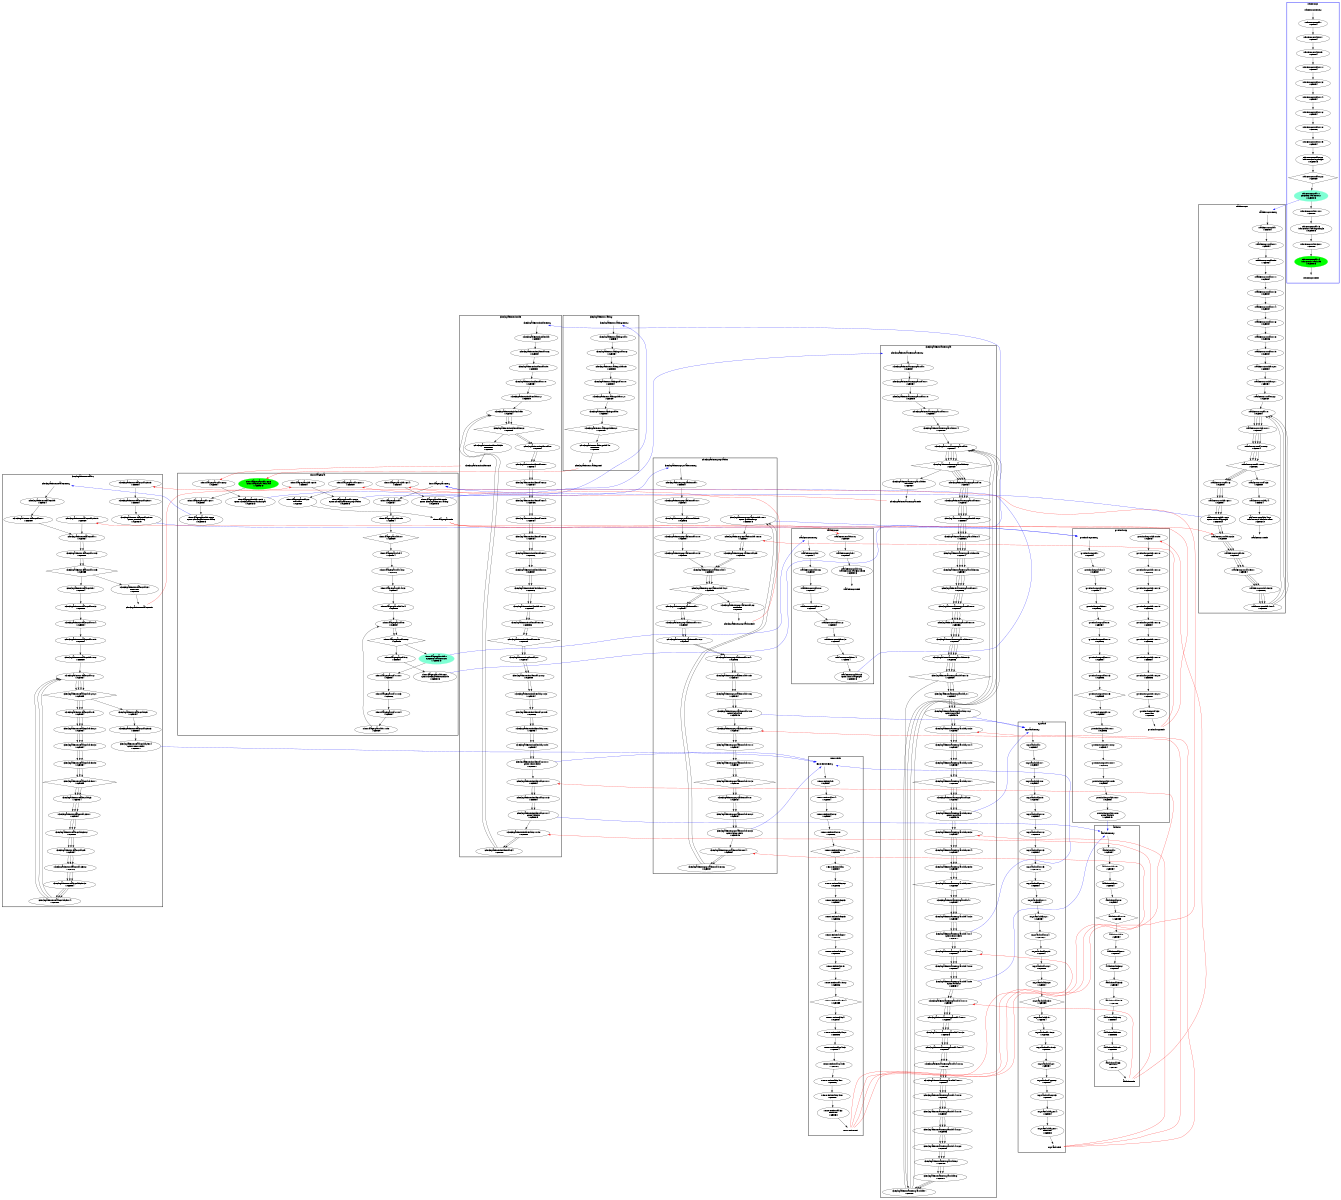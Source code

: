 digraph "CFG" {
fontsize=10;
orientation="portrait";
rankdir="TB";
size="10,8";
check_patients_realloc__bb12 [fontsize=10, label="\"check_patients_realloc__bb12\"\nWCET=4", width="0.01"];
check_patients_realloc__bb29__3 [fontsize=10, label="\"check_patients_realloc__bb29__3\"\nWCET=4", width="0.01"];
check_patients_realloc__bb [fontsize=10, label="\"check_patients_realloc__bb\"\nWCET=4", width="0.01"];
check_patients_realloc_entry [color="white", fontsize=10, height="0.01", label="check_patients_realloc_entry", width="0.01"];
check_patients_realloc__bb1__5 [fontsize=10, label="\"check_patients_realloc__bb1__5\"\nWCET=5", shape=diamond, width="0.01"];
check_patients_realloc__bb25__3 [fontsize=10, label="\"check_patients_realloc__bb25__3\"\nWCET=4", width="0.01"];
check_patients_realloc__bb15 [fontsize=10, label="\"check_patients_realloc__bb15\"\nWCET=4", width="0.01"];
check_patients_realloc__bb29__4 [fontsize=10, label="check_patients_realloc__bb29__4\nCALL removeList\nWCET=17", width="0.01"];
check_patients_realloc__bb29__5 [fontsize=10, label="\"check_patients_realloc__bb29__5\"\nWCET=4", width="0.01"];
check_patients_realloc__bb15__2 [fontsize=10, label="\"check_patients_realloc__bb15__2\"\nWCET=4", width="0.01"];
check_patients_realloc_exit [color="white", fontsize=10, label="check_patients_realloc_exit", width="0.01"];
check_patients_realloc__bb7__5 [fontsize=10, label="\"check_patients_realloc__bb7__5\"\nWCET=4", width="0.01"];
check_patients_realloc__bb15__5 [fontsize=10, label="\"check_patients_realloc__bb15__5\"\nWCET=4", width="0.01"];
check_patients_realloc__bb25__4 [fontsize=10, label="\"check_patients_realloc__bb25__4\"\nWCET=0", width="0.01"];
check_patients_realloc__bb29__8 [fontsize=10, label="check_patients_realloc__bb29__8\nCALL put_in_hosp\nWCET=15", width="0.01"];
check_patients_realloc__bb1 [fontsize=10, label="\"check_patients_realloc__bb1\"\nWCET=4", width="0.01"];
check_patients_realloc__bb29__7 [fontsize=10, label="\"check_patients_realloc__bb29__7\"\nWCET=4", width="0.01"];
check_patients_realloc__bb12__2 [fontsize=10, label="\"check_patients_realloc__bb12__2\"\nWCET=5", shape=diamond, width="0.01"];
check_patients_realloc__bb29__9 [fontsize=10, label="\"check_patients_realloc__bb29__9\"\nWCET=0", width="0.01"];
check_patients_realloc__bb7__3 [fontsize=10, label="\"check_patients_realloc__bb7__3\"\nWCET=8", width="0.01"];
check_patients_realloc__bb15__7 [fontsize=10, label="\"check_patients_realloc__bb15__7\"\nWCET=5", shape=diamond, width="0.01"];
check_patients_realloc__bb7 [fontsize=10, label="\"check_patients_realloc__bb7\"\nWCET=4", width="0.01"];
check_patients_realloc__bb23__1 [fontsize=10, label="\"check_patients_realloc__bb23__1\"\nWCET=4", width="0.01"];
check_patients_realloc__bb__7 [fontsize=10, label="\"check_patients_realloc__bb__7\"\nWCET=0", width="0.01"];
check_patients_realloc__bb1__3 [fontsize=10, label="\"check_patients_realloc__bb1__3\"\nWCET=8", width="0.01"];
check_patients_realloc__bb37 [fontsize=10, label="\"check_patients_realloc__bb37\"\nRETURN\nWCET=0", width="0.01"];
check_patients_realloc__bb7__4 [fontsize=10, label="\"check_patients_realloc__bb7__4\"\nWCET=4", width="0.01"];
check_patients_realloc__bb15__3 [fontsize=10, label="\"check_patients_realloc__bb15__3\"\nWCET=4", width="0.01"];
check_patients_realloc__bb25 [fontsize=10, label="\"check_patients_realloc__bb25\"\nWCET=4", width="0.01"];
check_patients_realloc__bb29 [fontsize=10, label="\"check_patients_realloc__bb29\"\nWCET=4", width="0.01"];
check_patients_realloc__bb23 [fontsize=10, label="\"check_patients_realloc__bb23\"\nWCET=4", width="0.01"];
check_patients_realloc__bb23__2 [fontsize=10, label="\"check_patients_realloc__bb23__2\"\nWCET=0", width="0.01"];
check_patients_realloc__bb25__2 [fontsize=10, label="\"check_patients_realloc__bb25__2\"\nWCET=6", width="0.01"];
check_patients_realloc__bb7__6 [fontsize=10, label="\"check_patients_realloc__bb7__6\"\nWCET=0", width="0.01"];
addList__bb5__1 [fontsize=10, label="\"addList__bb5__1\"\nWCET=4", width="0.01"];
addList_entry [color="white", fontsize=10, height="0.01", label="addList_entry", width="0.01"];
addList__bb5__6 [fontsize=10, label="\"addList__bb5__6\"\nWCET=4", width="0.01"];
addList__bb5__2 [fontsize=10, label="\"addList__bb5__2\"\nWCET=4", width="0.01"];
addList_exit [color="white", fontsize=10, label="addList_exit", width="0.01"];
addList__bb [fontsize=10, label="\"addList__bb\"\nWCET=4", width="0.01"];
addList__bb5 [fontsize=10, label="\"addList__bb5\"\nWCET=4", width="0.01"];
addList__bb5__8 [fontsize=10, label="\"addList__bb5__8\"\nWCET=6", width="0.01"];
addList__bb__10 [fontsize=10, label="\"addList__bb__10\"\nWCET=5", shape=diamond, width="0.01"];
addList__bb5__5 [fontsize=10, label="\"addList__bb5__5\"\nWCET=6", width="0.01"];
addList__bb5__3 [fontsize=10, label="\"addList__bb5__3\"\nWCET=4", width="0.01"];
addList__bb5__9 [fontsize=10, label="\"addList__bb5__9\"\nWCET=0", width="0.01"];
addList__bb33 [fontsize=10, label="\"addList__bb33\"\nRETURN\nWCET=0", width="0.01"];
addList__bb__5 [fontsize=10, label="\"addList__bb__5\"\nWCET=4", width="0.01"];
addList__bb__8 [fontsize=10, label="\"addList__bb__8\"\nWCET=4", width="0.01"];
addList__bb__7 [fontsize=10, label="\"addList__bb__7\"\nWCET=4", width="0.01"];
put_in_hosp__bb__10 [fontsize=10, label="\"put_in_hosp__bb__10\"\nWCET=6", width="0.01"];
put_in_hosp__bb10__8 [fontsize=10, label="put_in_hosp__bb10__8\nCALL addList\nWCET=15", width="0.01"];
put_in_hosp__bb10__13 [fontsize=10, label="\"put_in_hosp__bb10__13\"\nWCET=4", width="0.01"];
put_in_hosp_exit [color="white", fontsize=10, label="put_in_hosp_exit", width="0.01"];
put_in_hosp__bb32 [fontsize=10, label="\"put_in_hosp__bb32\"\nRETURN\nWCET=0", width="0.01"];
put_in_hosp__bb10__15 [fontsize=10, label="\"put_in_hosp__bb10__15\"\nWCET=6", width="0.01"];
put_in_hosp__bb__7 [fontsize=10, label="\"put_in_hosp__bb__7\"\nWCET=6", width="0.01"];
put_in_hosp__bb10__17 [fontsize=10, label="\"put_in_hosp__bb10__17\"\nWCET=6", width="0.01"];
put_in_hosp__bb10__4 [fontsize=10, label="\"put_in_hosp__bb10__4\"\nWCET=6", width="0.01"];
put_in_hosp__bb__8 [fontsize=10, label="\"put_in_hosp__bb__8\"\nWCET=4", width="0.01"];
put_in_hosp__bb10__21 [fontsize=10, label="\"put_in_hosp__bb10__21\"\nWCET=0", width="0.01"];
put_in_hosp_entry [color="white", fontsize=10, height="0.01", label="put_in_hosp_entry", width="0.01"];
put_in_hosp__bb10__12 [fontsize=10, label="\"put_in_hosp__bb10__12\"\nWCET=6", width="0.01"];
put_in_hosp__bb10__7 [fontsize=10, label="\"put_in_hosp__bb10__7\"\nWCET=4", width="0.01"];
put_in_hosp__bb__6 [fontsize=10, label="\"put_in_hosp__bb__6\"\nWCET=4", width="0.01"];
put_in_hosp__bb [fontsize=10, label="\"put_in_hosp__bb\"\nWCET=4", width="0.01"];
put_in_hosp__bb__4 [fontsize=10, label="\"put_in_hosp__bb__4\"\nWCET=4", width="0.01"];
put_in_hosp__bb10__10 [fontsize=10, label="\"put_in_hosp__bb10__10\"\nWCET=4", width="0.01"];
put_in_hosp__bb10 [fontsize=10, label="\"put_in_hosp__bb10\"\nWCET=4", width="0.01"];
put_in_hosp__bb10__16 [fontsize=10, label="\"put_in_hosp__bb10__16\"\nWCET=4", width="0.01"];
put_in_hosp__bb10__9 [fontsize=10, label="\"put_in_hosp__bb10__9\"\nWCET=4", width="0.01"];
put_in_hosp__bb10__5 [fontsize=10, label="\"put_in_hosp__bb10__5\"\nWCET=4", width="0.01"];
put_in_hosp__bb10__2 [fontsize=10, label="\"put_in_hosp__bb10__2\"\nWCET=4", width="0.01"];
put_in_hosp__bb10__18 [fontsize=10, label="\"put_in_hosp__bb10__18\"\nWCET=4", width="0.01"];
put_in_hosp__bb10__20 [fontsize=10, label="\"put_in_hosp__bb10__20\"\nWCET=6", width="0.01"];
put_in_hosp__bb10__1 [fontsize=10, label="\"put_in_hosp__bb10__1\"\nWCET=6", width="0.01"];
put_in_hosp__bb__11 [fontsize=10, label="\"put_in_hosp__bb__11\"\nWCET=4", width="0.01"];
put_in_hosp__bb__15 [fontsize=10, label="\"put_in_hosp__bb__15\"\nWCET=5", shape=diamond, width="0.01"];
put_in_hosp__bb__13 [fontsize=10, label="\"put_in_hosp__bb__13\"\nWCET=6", width="0.01"];
check_patients_assess_par_entry [color="white", fontsize=10, height="0.01", label="check_patients_assess_par_entry", width="0.01"];
check_patients_assess_par__bb41__22 [fontsize=10, label="\"check_patients_assess_par__bb41__22\"\nWCET=0", width="0.01"];
check_patients_assess_par__bb8__11 [fontsize=10, label="\"check_patients_assess_par__bb8__11\"\nWCET=4", width="0.01"];
check_patients_assess_par__bb28__4 [fontsize=10, label="\"check_patients_assess_par__bb28__4\"\nWCET=4", width="0.01"];
check_patients_assess_par__bb41__3 [fontsize=10, label="\"check_patients_assess_par__bb41__3\"\nWCET=4", width="0.01"];
check_patients_assess_par__bb41__14 [fontsize=10, label="\"check_patients_assess_par__bb41__14\"\nWCET=4", width="0.01"];
check_patients_assess_par__bb8__4 [fontsize=10, label="\"check_patients_assess_par__bb8__4\"\nWCET=6", width="0.01"];
check_patients_assess_par__bb8__5 [fontsize=10, label="\"check_patients_assess_par__bb8__5\"\nWCET=4", width="0.01"];
check_patients_assess_par__bb41__13 [fontsize=10, label="\"check_patients_assess_par__bb41__13\"\nWCET=6", width="0.01"];
check_patients_assess_par__bb41__17 [fontsize=10, label="\"check_patients_assess_par__bb41__17\"\nWCET=4", width="0.01"];
check_patients_assess_par__bb8__2 [fontsize=10, label="\"check_patients_assess_par__bb8__2\"\nWCET=4", width="0.01"];
check_patients_assess_par__bb8__6 [fontsize=10, label="\"check_patients_assess_par__bb8__6\"\nWCET=4", width="0.01"];
check_patients_assess_par__bb41__19 [fontsize=10, label="\"check_patients_assess_par__bb41__19\"\nWCET=4", width="0.01"];
check_patients_assess_par__bb21__7 [fontsize=10, label="\"check_patients_assess_par__bb21__7\"\nWCET=0", shape=diamond, width="0.01"];
check_patients_assess_par__bb41__4 [fontsize=10, label="check_patients_assess_par__bb41__4\nCALL removeList\nWCET=17", width="0.01"];
check_patients_assess_par__bb41__11 [fontsize=10, label="\"check_patients_assess_par__bb41__11\"\nWCET=4", width="0.01"];
check_patients_assess_par_exit [color="white", fontsize=10, label="check_patients_assess_par_exit", width="0.01"];
check_patients_assess_par__bb21__2 [fontsize=10, label="check_patients_assess_par__bb21__2\nCALL my_rand\nWCET=15", width="0.01"];
check_patients_assess_par__bb28__7 [fontsize=10, label="\"check_patients_assess_par__bb28__7\"\nWCET=0", shape=diamond, width="0.01"];
check_patients_assess_par__bb41__5 [fontsize=10, label="\"check_patients_assess_par__bb41__5\"\nWCET=4", width="0.01"];
check_patients_assess_par__bb__11 [fontsize=10, label="\"check_patients_assess_par__bb__11\"\nWCET=4", width="0.01"];
check_patients_assess_par__bb96 [fontsize=10, label="\"check_patients_assess_par__bb96\"\nWCET=0", width="0.01"];
check_patients_assess_par__bb8__13 [fontsize=10, label="\"check_patients_assess_par__bb8__13\"\nWCET=6", width="0.01"];
check_patients_assess_par__bb__10 [fontsize=10, label="\"check_patients_assess_par__bb__10\"\nWCET=8", width="0.01"];
check_patients_assess_par__bb8__8 [fontsize=10, label="\"check_patients_assess_par__bb8__8\"\nWCET=4", width="0.01"];
check_patients_assess_par__bb8__15 [fontsize=10, label="\"check_patients_assess_par__bb8__15\"\nWCET=5", shape=diamond, width="0.01"];
check_patients_assess_par__bb28__5 [fontsize=10, label="\"check_patients_assess_par__bb28__5\"\nWCET=4", width="0.01"];
check_patients_assess_par__bb41 [fontsize=10, label="\"check_patients_assess_par__bb41\"\nWCET=4", width="0.01"];
check_patients_assess_par__bb82 [fontsize=10, label="\"check_patients_assess_par__bb82\"\nWCET=0", width="0.01"];
check_patients_assess_par__bb21 [fontsize=10, label="\"check_patients_assess_par__bb21\"\nWCET=4", width="0.01"];
check_patients_assess_par__bb41__9 [fontsize=10, label="check_patients_assess_par__bb41__9\nCALL addList\nWCET=17", width="0.01"];
check_patients_assess_par__bb5 [fontsize=10, label="\"check_patients_assess_par__bb5\"\nWCET=4", width="0.01"];
check_patients_assess_par__bb97 [fontsize=10, label="\"check_patients_assess_par__bb97\"\nWCET=0", width="0.01"];
check_patients_assess_par__bb21__5 [fontsize=10, label="\"check_patients_assess_par__bb21__5\"\nWCET=4", width="0.01"];
check_patients_assess_par__bb41__16 [fontsize=10, label="\"check_patients_assess_par__bb41__16\"\nWCET=6", width="0.01"];
check_patients_assess_par__bb5__2 [fontsize=10, label="\"check_patients_assess_par__bb5__2\"\nWCET=5", shape=diamond, width="0.01"];
check_patients_assess_par__bb41__10 [fontsize=10, label="\"check_patients_assess_par__bb41__10\"\nWCET=4", width="0.01"];
check_patients_assess_par__bb98 [fontsize=10, label="\"check_patients_assess_par__bb98\"\nRETURN\nWCET=0", width="0.01"];
check_patients_assess_par__bb41__21 [fontsize=10, label="\"check_patients_assess_par__bb41__21\"\nWCET=6", width="0.01"];
check_patients_assess_par__bb8__10 [fontsize=10, label="\"check_patients_assess_par__bb8__10\"\nWCET=6", width="0.01"];
check_patients_assess_par__bb__7 [fontsize=10, label="\"check_patients_assess_par__bb__7\"\nWCET=4", width="0.01"];
check_patients_assess_par__bb41__18 [fontsize=10, label="\"check_patients_assess_par__bb41__18\"\nWCET=6", width="0.01"];
check_patients_assess_par__bb8__7 [fontsize=10, label="\"check_patients_assess_par__bb8__7\"\nWCET=6", width="0.01"];
check_patients_assess_par__bb8__1 [fontsize=10, label="\"check_patients_assess_par__bb8__1\"\nWCET=4", width="0.01"];
check_patients_assess_par__bb21__4 [fontsize=10, label="\"check_patients_assess_par__bb21__4\"\nWCET=4", width="0.01"];
check_patients_assess_par__bb8 [fontsize=10, label="\"check_patients_assess_par__bb8\"\nWCET=4", width="0.01"];
check_patients_assess_par__bb28__2 [fontsize=10, label="check_patients_assess_par__bb28__2\nCALL my_rand\nWCET=15", width="0.01"];
check_patients_assess_par__bb28__3 [fontsize=10, label="\"check_patients_assess_par__bb28__3\"\nWCET=4", width="0.01"];
check_patients_assess_par__bb [fontsize=10, label="\"check_patients_assess_par__bb\"\nWCET=4", width="0.01"];
check_patients_assess_par__bb28 [fontsize=10, label="\"check_patients_assess_par__bb28\"\nWCET=4", width="0.01"];
check_patients_assess_par__bb41__8 [fontsize=10, label="\"check_patients_assess_par__bb41__8\"\nWCET=4", width="0.01"];
check_patients_assess_par__bb21__3 [fontsize=10, label="\"check_patients_assess_par__bb21__3\"\nWCET=4", width="0.01"];
check_patients_assess_par__bb__14 [fontsize=10, label="\"check_patients_assess_par__bb__14\"\nWCET=0", width="0.01"];
my_rand__bb__10 [fontsize=10, label="\"my_rand__bb__10\"\nWCET=4", width="0.01"];
my_rand__bb__13 [fontsize=10, label="\"my_rand__bb__13\"\nWCET=4", width="0.01"];
my_rand__bb22__7 [fontsize=10, label="\"my_rand__bb22__7\"\nRETURN\nWCET=0", width="0.01"];
my_rand__bb__15 [fontsize=10, label="\"my_rand__bb__15\"\nWCET=16", width="0.01"];
my_rand__bb__21 [fontsize=10, label="\"my_rand__bb__21\"\nWCET=4", width="0.01"];
my_rand__bb__28 [fontsize=10, label="\"my_rand__bb__28\"\nWCET=4", width="0.01"];
my_rand__bb19 [fontsize=10, label="\"my_rand__bb19\"\nWCET=4", width="0.01"];
my_rand__bb__9 [fontsize=10, label="\"my_rand__bb__9\"\nWCET=4", width="0.01"];
my_rand__bb19__2 [fontsize=10, label="\"my_rand__bb19__2\"\nWCET=6", width="0.01"];
my_rand_exit [color="white", fontsize=10, label="my_rand_exit", width="0.01"];
my_rand__bb [fontsize=10, label="\"my_rand__bb\"\nWCET=4", width="0.01"];
my_rand__bb__12 [fontsize=10, label="\"my_rand__bb__12\"\nWCET=8", width="0.01"];
my_rand__bb__27 [fontsize=10, label="\"my_rand__bb__27\"\nWCET=8", width="0.01"];
my_rand__bb__16 [fontsize=10, label="\"my_rand__bb__16\"\nWCET=4", width="0.01"];
my_rand__bb__25 [fontsize=10, label="\"my_rand__bb__25\"\nWCET=4", width="0.01"];
my_rand__bb__24 [fontsize=10, label="\"my_rand__bb__24\"\nWCET=20", width="0.01"];
my_rand__bb__17 [fontsize=10, label="\"my_rand__bb__17\"\nWCET=4", width="0.01"];
my_rand_entry [color="white", fontsize=10, height="0.01", label="my_rand_entry", width="0.01"];
my_rand__bb__7 [fontsize=10, label="\"my_rand__bb__7\"\nWCET=4", width="0.01"];
my_rand__bb22__3 [fontsize=10, label="\"my_rand__bb22__3\"\nWCET=8", width="0.01"];
my_rand__bb22 [fontsize=10, label="\"my_rand__bb22\"\nWCET=4", width="0.01"];
my_rand__bb__30 [fontsize=10, label="\"my_rand__bb__30\"\nWCET=5", shape=diamond, width="0.01"];
my_rand__bb__8 [fontsize=10, label="\"my_rand__bb__8\"\nWCET=4", width="0.01"];
my_rand__bb22__2 [fontsize=10, label="\"my_rand__bb22__2\"\nWCET=4", width="0.01"];
my_rand__bb22__4 [fontsize=10, label="\"my_rand__bb22__4\"\nWCET=4", width="0.01"];
my_rand__bb19__3 [fontsize=10, label="\"my_rand__bb19__3\"\nWCET=0", width="0.01"];
_taskFunc0___bb__10 [fontsize=10, label="\"_taskFunc0___bb__10\"\nWCET=4", width="0.01"];
_taskFunc0___bb__16 [fontsize=10, label="\"_taskFunc0___bb__16\"\nWCET=0", width="0.01"];
_taskFunc0__exit [color="white", fontsize=10, label="_taskFunc0__exit", width="0.01"];
_taskFunc0___bb__6 [fontsize=10, label="\"_taskFunc0___bb__6\"\nWCET=4", width="0.01"];
_taskFunc0___bb7 [fontsize=10, label="\"_taskFunc0___bb7\"\nWCET=4", width="0.01"];
_taskFunc0___bb__12 [fontsize=10, label="\"_taskFunc0___bb__12\"\nWCET=4", width="0.01"];
_taskFunc0___bb__15 [fontsize=10, label="_taskFunc0___bb__15\nCALL sim_village_par\nWCET=13", width="0.01"];
_taskFunc0___bb__13 [fontsize=10, label="\"_taskFunc0___bb__13\"\nWCET=4", width="0.01"];
_taskFunc0__entry [color="white", fontsize=10, height="0.01", label="_taskFunc0__entry", width="0.01"];
_taskFunc0___bb [fontsize=10, label="\"_taskFunc0___bb\"\nWCET=4", width="0.01"];
_taskFunc0___bb__14 [fontsize=10, label="\"_taskFunc0___bb__14\"\nWCET=4", width="0.01"];
_taskFunc0___bb__8 [fontsize=10, label="\"_taskFunc0___bb__8\"\nWCET=4", width="0.01"];
_taskFunc0___bb7__2 [fontsize=10, label="_taskFunc0___bb7__2\n(_taskFunc0_)taskenv_free\nWCET=13", width="0.01"];
check_patients_population__bb18__7 [fontsize=10, label="check_patients_population__bb18__7\nCALL put_in_hosp\nWCET=15", width="0.01"];
check_patients_population__bb25 [fontsize=10, label="\"check_patients_population__bb25\"\nWCET=0", width="0.01"];
check_patients_population__bb4 [fontsize=10, label="\"check_patients_population__bb4\"\nWCET=4", width="0.01"];
check_patients_population__bb18 [fontsize=10, label="\"check_patients_population__bb18\"\nWCET=4", width="0.01"];
check_patients_population__bb7__5 [fontsize=10, label="\"check_patients_population__bb7__5\"\nWCET=4", width="0.01"];
check_patients_population__bb4__2 [fontsize=10, label="\"check_patients_population__bb4__2\"\nWCET=5", shape=diamond, width="0.01"];
check_patients_population__bb__10 [fontsize=10, label="\"check_patients_population__bb__10\"\nWCET=4", width="0.01"];
check_patients_population__bb [fontsize=10, label="\"check_patients_population__bb\"\nWCET=4", width="0.01"];
check_patients_population__bb7__13 [fontsize=10, label="\"check_patients_population__bb7__13\"\nWCET=0", shape=diamond, width="0.01"];
check_patients_population__bb18__8 [fontsize=10, label="\"check_patients_population__bb18__8\"\nWCET=0", width="0.01"];
check_patients_population__bb__13 [fontsize=10, label="\"check_patients_population__bb__13\"\nWCET=0", width="0.01"];
check_patients_population__bb7__4 [fontsize=10, label="\"check_patients_population__bb7__4\"\nWCET=6", width="0.01"];
check_patients_population__bb7__2 [fontsize=10, label="\"check_patients_population__bb7__2\"\nWCET=4", width="0.01"];
check_patients_population__bb18__6 [fontsize=10, label="\"check_patients_population__bb18__6\"\nWCET=4", width="0.01"];
check_patients_population__bb__9 [fontsize=10, label="\"check_patients_population__bb__9\"\nWCET=6", width="0.01"];
check_patients_population__bb18__2 [fontsize=10, label="\"check_patients_population__bb18__2\"\nWCET=4", width="0.01"];
check_patients_population__bb26 [fontsize=10, label="\"check_patients_population__bb26\"\nRETURN\nWCET=0", width="0.01"];
check_patients_population__bb7__11 [fontsize=10, label="\"check_patients_population__bb7__11\"\nWCET=4", width="0.01"];
check_patients_population__bb7__6 [fontsize=10, label="\"check_patients_population__bb7__6\"\nWCET=4", width="0.01"];
check_patients_population__bb7__1 [fontsize=10, label="\"check_patients_population__bb7__1\"\nWCET=4", width="0.01"];
check_patients_population__bb7__8 [fontsize=10, label="check_patients_population__bb7__8\nCALL my_rand\nWCET=15", width="0.01"];
check_patients_population__bb18__4 [fontsize=10, label="\"check_patients_population__bb18__4\"\nWCET=4", width="0.01"];
check_patients_population__bb7__10 [fontsize=10, label="\"check_patients_population__bb7__10\"\nWCET=4", width="0.01"];
check_patients_population_entry [color="white", fontsize=10, height="0.01", label="check_patients_population_entry", width="0.01"];
check_patients_population__bb__7 [fontsize=10, label="\"check_patients_population__bb__7\"\nWCET=4", width="0.01"];
check_patients_population__bb18__3 [fontsize=10, label="check_patients_population__bb18__3\nCALL removeList\nWCET=15", width="0.01"];
check_patients_population__bb7__9 [fontsize=10, label="\"check_patients_population__bb7__9\"\nWCET=4", width="0.01"];
check_patients_population__bb7 [fontsize=10, label="\"check_patients_population__bb7\"\nWCET=4", width="0.01"];
check_patients_population_exit [color="white", fontsize=10, label="check_patients_population_exit", width="0.01"];
check_patients_inside__bb__9 [fontsize=10, label="\"check_patients_inside__bb__9\"\nWCET=8", width="0.01"];
check_patients_inside__bb8 [fontsize=10, label="\"check_patients_inside__bb8\"\nWCET=4", width="0.01"];
check_patients_inside__bb34 [fontsize=10, label="\"check_patients_inside__bb34\"\nWCET=0", width="0.01"];
check_patients_inside__bb__10 [fontsize=10, label="\"check_patients_inside__bb__10\"\nWCET=4", width="0.01"];
check_patients_inside__bb21__3 [fontsize=10, label="\"check_patients_inside__bb21__3\"\nWCET=4", width="0.01"];
check_patients_inside__bb8__6 [fontsize=10, label="\"check_patients_inside__bb8__6\"\nWCET=4", width="0.01"];
check_patients_inside__bb21__2 [fontsize=10, label="\"check_patients_inside__bb21__2\"\nWCET=8", width="0.01"];
check_patients_inside__bb21__13 [fontsize=10, label="\"check_patients_inside__bb21__13\"\nWCET=4", width="0.01"];
check_patients_inside__bb8__10 [fontsize=10, label="\"check_patients_inside__bb8__10\"\nWCET=6", width="0.01"];
check_patients_inside__bb8__8 [fontsize=10, label="\"check_patients_inside__bb8__8\"\nWCET=4", width="0.01"];
check_patients_inside__bb5__2 [fontsize=10, label="\"check_patients_inside__bb5__2\"\nWCET=5", shape=diamond, width="0.01"];
check_patients_inside_exit [color="white", fontsize=10, label="check_patients_inside_exit", width="0.01"];
check_patients_inside__bb [fontsize=10, label="\"check_patients_inside__bb\"\nWCET=4", width="0.01"];
check_patients_inside__bb8__1 [fontsize=10, label="\"check_patients_inside__bb8__1\"\nWCET=4", width="0.01"];
check_patients_inside__bb8__5 [fontsize=10, label="\"check_patients_inside__bb8__5\"\nWCET=4", width="0.01"];
check_patients_inside__bb21__11 [fontsize=10, label="\"check_patients_inside__bb21__11\"\nWCET=4", width="0.01"];
check_patients_inside__bb8__4 [fontsize=10, label="\"check_patients_inside__bb8__4\"\nWCET=6", width="0.01"];
check_patients_inside__bb21__10 [fontsize=10, label="check_patients_inside__bb21__10\nCALL removeList\nWCET=17", width="0.01"];
check_patients_inside__bb8__15 [fontsize=10, label="\"check_patients_inside__bb8__15\"\nWCET=5", shape=diamond, width="0.01"];
check_patients_inside__bb__12 [fontsize=10, label="\"check_patients_inside__bb__12\"\nWCET=0", width="0.01"];
check_patients_inside__bb8__13 [fontsize=10, label="\"check_patients_inside__bb8__13\"\nWCET=6", width="0.01"];
check_patients_inside__bb8__2 [fontsize=10, label="\"check_patients_inside__bb8__2\"\nWCET=4", width="0.01"];
check_patients_inside__bb8__11 [fontsize=10, label="\"check_patients_inside__bb8__11\"\nWCET=4", width="0.01"];
check_patients_inside_entry [color="white", fontsize=10, height="0.01", label="check_patients_inside_entry", width="0.01"];
check_patients_inside__bb35 [fontsize=10, label="\"check_patients_inside__bb35\"\nRETURN\nWCET=0", width="0.01"];
check_patients_inside__bb21__9 [fontsize=10, label="\"check_patients_inside__bb21__9\"\nWCET=4", width="0.01"];
check_patients_inside__bb__6 [fontsize=10, label="\"check_patients_inside__bb__6\"\nWCET=4", width="0.01"];
check_patients_inside__bb21__14 [fontsize=10, label="check_patients_inside__bb21__14\nCALL addList\nWCET=15", width="0.01"];
check_patients_inside__bb21__5 [fontsize=10, label="\"check_patients_inside__bb21__5\"\nWCET=6", width="0.01"];
check_patients_inside__bb21__15 [fontsize=10, label="\"check_patients_inside__bb21__15\"\nWCET=0", width="0.01"];
check_patients_inside__bb8__7 [fontsize=10, label="\"check_patients_inside__bb8__7\"\nWCET=6", width="0.01"];
check_patients_inside__bb5 [fontsize=10, label="\"check_patients_inside__bb5\"\nWCET=4", width="0.01"];
check_patients_inside__bb21 [fontsize=10, label="\"check_patients_inside__bb21\"\nWCET=4", width="0.01"];
check_patients_inside__bb21__6 [fontsize=10, label="\"check_patients_inside__bb21__6\"\nWCET=4", width="0.01"];
removeList__bb__8 [fontsize=10, label="\"removeList__bb__8\"\nWCET=6", width="0.01"];
removeList__bb24__5 [fontsize=10, label="\"removeList__bb24__5\"\nWCET=6", width="0.01"];
removeList_exit [color="white", fontsize=10, label="removeList_exit", width="0.01"];
removeList__bb19 [fontsize=10, label="\"removeList__bb19\"\nWCET=4", width="0.01"];
removeList__bb19__4 [fontsize=10, label="\"removeList__bb19__4\"\nWCET=5", shape=diamond, width="0.01"];
removeList__bb24__3 [fontsize=10, label="\"removeList__bb24__3\"\nWCET=4", width="0.01"];
removeList__bb6__2 [fontsize=10, label="\"removeList__bb6__2\"\nWCET=6", width="0.01"];
removeList__bb32 [fontsize=10, label="\"removeList__bb32\"\nRETURN\nWCET=0", width="0.01"];
removeList__bb6__5 [fontsize=10, label="\"removeList__bb6__5\"\nWCET=6", width="0.01"];
removeList__bb [fontsize=10, label="\"removeList__bb\"\nWCET=4", width="0.01"];
removeList__bb24__8 [fontsize=10, label="\"removeList__bb24__8\"\nWCET=0", width="0.01"];
removeList_entry [color="white", fontsize=10, height="0.01", label="removeList_entry", width="0.01"];
removeList__bb24 [fontsize=10, label="\"removeList__bb24\"\nWCET=4", width="0.01"];
removeList__bb24__7 [fontsize=10, label="\"removeList__bb24__7\"\nWCET=6", width="0.01"];
removeList__bb6__3 [fontsize=10, label="\"removeList__bb6__3\"\nWCET=4", width="0.01"];
removeList__bb6__7 [fontsize=10, label="\"removeList__bb6__7\"\nWCET=6", width="0.01"];
removeList__bb6__8 [fontsize=10, label="\"removeList__bb6__8\"\nWCET=0", width="0.01"];
removeList__bb__4 [fontsize=10, label="\"removeList__bb__4\"\nWCET=4", width="0.01"];
removeList__bb6 [fontsize=10, label="\"removeList__bb6\"\nWCET=4", width="0.01"];
removeList__bb24__2 [fontsize=10, label="\"removeList__bb24__2\"\nWCET=6", width="0.01"];
removeList__bb19__2 [fontsize=10, label="\"removeList__bb19__2\"\nWCET=6", width="0.01"];
removeList__bb__6 [fontsize=10, label="\"removeList__bb__6\"\nWCET=4", width="0.01"];
removeList__bb__10 [fontsize=10, label="\"removeList__bb__10\"\nWCET=5", shape=diamond, width="0.01"];
_taskFunc1___bb10 [fontsize=10, label="\"_taskFunc1___bb10\"\nWCET=4", width="0.01"];
_taskFunc1___bb16__2 [fontsize=10, label="_taskFunc1___bb16__2\nCALL sim_village_par\nWCET=13", width="0.01"];
_taskFunc1___bb16__3 [fontsize=10, label="\"_taskFunc1___bb16__3\"\nWCET=0", width="0.01"];
_taskFunc1___bb [fontsize=10, label="\"_taskFunc1___bb\"\nWCET=4", width="0.01"];
_taskFunc1___bb24 [fontsize=10, label="\"_taskFunc1___bb24\"\nWCET=4", width="0.01"];
_taskFunc1___bb19__1 [fontsize=10, label="\"_taskFunc1___bb19__1\"\nWCET=4", width="0.01"];
_taskFunc1__exit [color="white", fontsize=10, label="_taskFunc1__exit", width="0.01"];
_taskFunc1___bb16__1 [fontsize=10, label="\"_taskFunc1___bb16__1\"\nWCET=4", width="0.01"];
_taskFunc1___bb__19 [fontsize=10, label="\"_taskFunc1___bb__19\"\nWCET=4", width="0.01"];
_taskFunc1___bb16 [fontsize=10, label="\"_taskFunc1___bb16\"\nWCET=4", width="0.01"];
_taskFunc1__entry [color="white", fontsize=10, height="0.01", label="_taskFunc1__entry", width="0.01"];
_taskFunc1___bb23 [fontsize=10, label="\"_taskFunc1___bb23\"\nWCET=0", width="0.01"];
_taskFunc1___bb10__2 [fontsize=10, label="\"_taskFunc1___bb10__2\"\nWCET=4", width="0.01"];
_taskFunc1___bb19 [fontsize=10, label="\"_taskFunc1___bb19\"\nWCET=4", width="0.01"];
_taskFunc1___bb__11 [fontsize=10, label="\"_taskFunc1___bb__11\"\nWCET=4", width="0.01"];
_taskFunc1___bb__7 [fontsize=10, label="\"_taskFunc1___bb__7\"\nWCET=4", width="0.01"];
_taskFunc1___bb19__4 [fontsize=10, label="\"_taskFunc1___bb19__4\"\nWCET=0", width="0.01"];
_taskFunc1___bb__20 [fontsize=10, label="\"_taskFunc1___bb__20\"\nWCET=4", width="0.01"];
_taskFunc1___bb__18 [fontsize=10, label="\"_taskFunc1___bb__18\"\nWCET=6", width="0.01"];
_taskFunc1___bb19__3 [fontsize=10, label="\"_taskFunc1___bb19__3\"\nWCET=6", width="0.01"];
_taskFunc1___bb__13 [fontsize=10, label="\"_taskFunc1___bb__13\"\nWCET=4", width="0.01"];
_taskFunc1___bb10__5 [fontsize=10, label="\"_taskFunc1___bb10__5\"\nWCET=6", shape=diamond, width="0.01"];
_taskFunc1___bb24__2 [fontsize=10, label="_taskFunc1___bb24__2\n(_taskFunc1_)taskenv_free\nWCET=13", width="0.01"];
_taskFunc1___bb__22 [fontsize=10, label="\"_taskFunc1___bb__22\"\nWCET=0", width="0.01"];
_taskFunc1___bb__9 [fontsize=10, label="\"_taskFunc1___bb__9\"\nWCET=4", width="0.01"];
_taskFunc1___bb__16 [fontsize=10, label="\"_taskFunc1___bb__16\"\nWCET=4", width="0.01"];
_taskFunc1___bb10__1 [fontsize=10, label="\"_taskFunc1___bb10__1\"\nWCET=4", width="0.01"];
_taskFunc1___bb__21 [fontsize=10, label="\"_taskFunc1___bb__21\"\nWCET=4", width="0.01"];
_taskFunc1___bb__14 [fontsize=10, label="\"_taskFunc1___bb__14\"\nWCET=4", width="0.01"];
check_patients_waiting__bb [fontsize=10, label="\"check_patients_waiting__bb\"\nWCET=4", width="0.01"];
check_patients_waiting_exit [color="white", fontsize=10, label="check_patients_waiting_exit", width="0.01"];
check_patients_waiting__bb__9 [fontsize=10, label="\"check_patients_waiting__bb__9\"\nWCET=8", width="0.01"];
check_patients_waiting_entry [color="white", fontsize=10, height="0.01", label="check_patients_waiting_entry", width="0.01"];
check_patients_waiting__bb5__2 [fontsize=10, label="\"check_patients_waiting__bb5__2\"\nWCET=5", shape=diamond, width="0.01"];
check_patients_waiting__bb__6 [fontsize=10, label="\"check_patients_waiting__bb__6\"\nWCET=4", width="0.01"];
check_patients_waiting__bb__10 [fontsize=10, label="\"check_patients_waiting__bb__10\"\nWCET=4", width="0.01"];
check_patients_waiting__bb5 [fontsize=10, label="\"check_patients_waiting__bb5\"\nWCET=4", width="0.01"];
check_patients_waiting__bb48 [fontsize=10, label="\"check_patients_waiting__bb48\"\nRETURN\nWCET=0", width="0.01"];
check_patients_waiting__bb__12 [fontsize=10, label="\"check_patients_waiting__bb__12\"\nWCET=0", width="0.01"];
_thrFunc0___bb__19 [fontsize=10, label="\"_thrFunc0___bb__19\"\nWCET=4", width="0.01"];
_thrFunc0___bb14 [color=green, fontsize=10, label="_thrFunc0___bb14\n(_thrFunc0_)taskwait\nWCET=13", style=filled, width="0.01"];
_thrFunc0___bb__22 [fontsize=10, label="\"_thrFunc0___bb__22\"\nWCET=5", shape=diamond, width="0.01"];
_thrFunc0___bb__11 [fontsize=10, label="\"_thrFunc0___bb__11\"\nWCET=4", width="0.01"];
_thrFunc0___bb13 [fontsize=10, label="_thrFunc0___bb13\n(_thrFunc0_)leaving_single\nWCET=13", width="0.01"];
_thrFunc0___bb__18 [fontsize=10, label="\"_thrFunc0___bb__18\"\nWCET=6", width="0.01"];
_thrFunc0___bb13__1 [fontsize=10, label="\"_thrFunc0___bb13__1\"\nWCET=0", width="0.01"];
_thrFunc0___bb11 [color=aquamarine, fontsize=10, label="_thrFunc0___bb11\nCREATE _taskFunc1_\nWCET=13", style=filled, width="0.01"];
_thrFunc0___bb__9 [fontsize=10, label="\"_thrFunc0___bb__9\"\nWCET=4", width="0.01"];
_thrFunc0___bb__13 [fontsize=10, label="\"_thrFunc0___bb__13\"\nWCET=4", width="0.01"];
_thrFunc0__exit [color="white", fontsize=10, label="_thrFunc0__exit", width="0.01"];
_thrFunc0___bb__16 [fontsize=10, label="\"_thrFunc0___bb__16\"\nWCET=4", width="0.01"];
_thrFunc0___bb [fontsize=10, label="\"_thrFunc0___bb\"\nWCET=4", width="0.01"];
_thrFunc0___bb__20 [fontsize=10, label="_thrFunc0___bb__20\n(_thrFunc0_)mysingle\nWCET=13", width="0.01"];
_thrFunc0__entry [color="white", fontsize=10, height="0.01", label="_thrFunc0__entry", width="0.01"];
_thrFunc0___bb11__1 [fontsize=10, label="\"_thrFunc0___bb11__1\"\nWCET=0", width="0.01"];
_thrFunc0___bb__14 [fontsize=10, label="\"_thrFunc0___bb__14\"\nWCET=4", width="0.01"];
_thrFunc0___bb__7 [fontsize=10, label="\"_thrFunc0___bb__7\"\nWCET=4", width="0.01"];
sim_village_par__bb16__9 [fontsize=10, label="\"sim_village_par__bb16__9\"\nWCET=4", width="0.01"];
sim_village_par_entry [color="white", fontsize=10, height="0.01", label="sim_village_par_entry", width="0.01"];
sim_village_par__bb8__2 [fontsize=10, label="\"sim_village_par__bb8__2\"\nWCET=5", shape=diamond, width="0.01"];
sim_village_par__bb__7 [fontsize=10, label="\"sim_village_par__bb__7\"\nWCET=5", shape=diamond, width="0.01"];
sim_village_par__bb11__5 [fontsize=10, label="\"sim_village_par__bb11__5\"\nWCET=0", width="0.01"];
sim_village_par__bb8 [fontsize=10, label="\"sim_village_par__bb8\"\nWCET=4", width="0.01"];
sim_village_par_exit [color="white", fontsize=10, label="sim_village_par_exit", width="0.01"];
sim_village_par__bb22 [fontsize=10, label="\"sim_village_par__bb22\"\nRETURN\nWCET=0", width="0.01"];
sim_village_par__bb16__4 [fontsize=10, label="\"sim_village_par__bb16__4\"\nWCET=4", width="0.01"];
sim_village_par__bb__5 [fontsize=10, label="\"sim_village_par__bb__5\"\nWCET=4", width="0.01"];
sim_village_par__bb11__3 [fontsize=10, label="\"sim_village_par__bb11__3\"\nWCET=6", width="0.01"];
sim_village_par__bb16__8 [fontsize=10, label="sim_village_par__bb16__8\nCALL check_patients_realloc\nWCET=13", width="0.01"];
sim_village_par__bb4__2 [fontsize=10, label="\"sim_village_par__bb4__2\"\nWCET=6", width="0.01"];
sim_village_par__bb16__1 [fontsize=10, label="sim_village_par__bb16__1\nCALL check_patients_inside\nWCET=13", width="0.01"];
sim_village_par__bb11__1 [fontsize=10, label="\"sim_village_par__bb11__1\"\nWCET=4", width="0.01"];
sim_village_par__bb16__10 [fontsize=10, label="sim_village_par__bb16__10\nCALL check_patients_population\nWCET=13", width="0.01"];
sim_village_par__bb16__11 [fontsize=10, label="\"sim_village_par__bb16__11\"\nWCET=0", width="0.01"];
sim_village_par__bb [fontsize=10, label="\"sim_village_par__bb\"\nWCET=4", width="0.01"];
sim_village_par__bb16__5 [fontsize=10, label="sim_village_par__bb16__5\nCALL check_patients_waiting\nWCET=13", width="0.01"];
sim_village_par__bb16__2 [fontsize=10, label="\"sim_village_par__bb16__2\"\nWCET=4", width="0.01"];
sim_village_par__bb4 [fontsize=10, label="\"sim_village_par__bb4\"\nWCET=4", width="0.01"];
sim_village_par__bb11__4 [fontsize=10, label="\"sim_village_par__bb11__4\"\nWCET=4", width="0.01"];
sim_village_par__bb4__3 [fontsize=10, label="\"sim_village_par__bb4__3\"\nWCET=4", width="0.01"];
sim_village_par__bb4__4 [fontsize=10, label="\"sim_village_par__bb4__4\"\nWCET=0", width="0.01"];
sim_village_par__bb16__3 [fontsize=10, label="sim_village_par__bb16__3\nCALL check_patients_assess_par\nWCET=13", width="0.01"];
sim_village_par__bb16__6 [color=green, fontsize=10, label="sim_village_par__bb16__6\n(sim_village_par)taskwait\nWCET=13", style=filled, width="0.01"];
sim_village_par__bb16 [fontsize=10, label="\"sim_village_par__bb16\"\nWCET=4", width="0.01"];
sim_village_par__bb16__7 [fontsize=10, label="\"sim_village_par__bb16__7\"\nWCET=4", width="0.01"];
sim_village_par__bb11 [color=aquamarine, fontsize=10, label="sim_village_par__bb11\nCREATE _taskFunc0_\nWCET=13", style=filled, width="0.01"];
check_patients_realloc__bb12 -> check_patients_realloc__bb12__2  [key=0];
check_patients_realloc__bb12 -> check_patients_realloc__bb12__2  [key=1];
check_patients_realloc__bb12 -> check_patients_realloc__bb12__2  [key=2];
check_patients_realloc__bb12 -> check_patients_realloc__bb12__2  [key=3];
check_patients_realloc__bb29__3 -> check_patients_realloc__bb29__4  [key=0];
check_patients_realloc__bb -> check_patients_realloc__bb__7  [key=0];
check_patients_realloc_entry -> check_patients_realloc__bb  [key=0];
check_patients_realloc__bb1__5 -> check_patients_realloc__bb7  [key=0];
check_patients_realloc__bb1__5 -> check_patients_realloc__bb37  [key=0];
check_patients_realloc__bb25__3 -> check_patients_realloc__bb25__4  [key=0];
check_patients_realloc__bb25__3 -> check_patients_realloc__bb25__4  [key=1];
check_patients_realloc__bb25__3 -> check_patients_realloc__bb25__4  [key=2];
check_patients_realloc__bb15 -> check_patients_realloc__bb15__2  [key=0];
check_patients_realloc__bb15 -> check_patients_realloc__bb15__2  [key=1];
check_patients_realloc__bb15 -> check_patients_realloc__bb15__2  [key=2];
check_patients_realloc__bb29__4 -> removeList_entry  [color=blue, key=0];
check_patients_realloc__bb29__5 -> check_patients_realloc__bb29__7  [key=0];
check_patients_realloc__bb15__2 -> check_patients_realloc__bb15__3  [key=0];
check_patients_realloc__bb15__2 -> check_patients_realloc__bb15__3  [key=1];
check_patients_realloc__bb15__2 -> check_patients_realloc__bb15__3  [key=2];
check_patients_realloc_exit -> sim_village_par__bb16__9  [color=red, key=0];
check_patients_realloc__bb7__5 -> check_patients_realloc__bb7__6  [key=0];
check_patients_realloc__bb15__5 -> check_patients_realloc__bb15__7  [key=0];
check_patients_realloc__bb15__5 -> check_patients_realloc__bb15__7  [key=1];
check_patients_realloc__bb15__5 -> check_patients_realloc__bb15__7  [key=2];
check_patients_realloc__bb25__4 -> check_patients_realloc__bb12  [key=0];
check_patients_realloc__bb25__4 -> check_patients_realloc__bb12  [key=1];
check_patients_realloc__bb25__4 -> check_patients_realloc__bb12  [key=2];
check_patients_realloc__bb29__8 -> put_in_hosp_entry  [color=blue, key=0];
check_patients_realloc__bb1 -> check_patients_realloc__bb1__3  [key=0];
check_patients_realloc__bb1 -> check_patients_realloc__bb1__3  [key=1];
check_patients_realloc__bb29__7 -> check_patients_realloc__bb29__8  [key=0];
check_patients_realloc__bb12__2 -> check_patients_realloc__bb15  [key=0];
check_patients_realloc__bb12__2 -> check_patients_realloc__bb15  [key=1];
check_patients_realloc__bb12__2 -> check_patients_realloc__bb15  [key=2];
check_patients_realloc__bb12__2 -> check_patients_realloc__bb29  [key=0];
check_patients_realloc__bb29__9 -> check_patients_realloc__bb1  [key=0];
check_patients_realloc__bb7__3 -> check_patients_realloc__bb7__4  [key=0];
check_patients_realloc__bb15__7 -> check_patients_realloc__bb23  [key=0];
check_patients_realloc__bb15__7 -> check_patients_realloc__bb23  [key=1];
check_patients_realloc__bb15__7 -> check_patients_realloc__bb23  [key=2];
check_patients_realloc__bb7 -> check_patients_realloc__bb7__3  [key=0];
check_patients_realloc__bb23__1 -> check_patients_realloc__bb23__2  [key=0];
check_patients_realloc__bb23__1 -> check_patients_realloc__bb23__2  [key=1];
check_patients_realloc__bb23__1 -> check_patients_realloc__bb23__2  [key=2];
check_patients_realloc__bb__7 -> check_patients_realloc__bb1  [key=0];
check_patients_realloc__bb1__3 -> check_patients_realloc__bb1__5  [key=0];
check_patients_realloc__bb1__3 -> check_patients_realloc__bb1__5  [key=1];
check_patients_realloc__bb37 -> check_patients_realloc_exit  [key=0];
check_patients_realloc__bb7__4 -> check_patients_realloc__bb7__5  [key=0];
check_patients_realloc__bb15__3 -> check_patients_realloc__bb15__5  [key=0];
check_patients_realloc__bb15__3 -> check_patients_realloc__bb15__5  [key=1];
check_patients_realloc__bb15__3 -> check_patients_realloc__bb15__5  [key=2];
check_patients_realloc__bb25 -> check_patients_realloc__bb25__2  [key=0];
check_patients_realloc__bb25 -> check_patients_realloc__bb25__2  [key=1];
check_patients_realloc__bb25 -> check_patients_realloc__bb25__2  [key=2];
check_patients_realloc__bb29 -> check_patients_realloc__bb29__3  [key=0];
check_patients_realloc__bb23 -> check_patients_realloc__bb23__1  [key=0];
check_patients_realloc__bb23 -> check_patients_realloc__bb23__1  [key=1];
check_patients_realloc__bb23 -> check_patients_realloc__bb23__1  [key=2];
check_patients_realloc__bb23__2 -> check_patients_realloc__bb25  [key=0];
check_patients_realloc__bb23__2 -> check_patients_realloc__bb25  [key=1];
check_patients_realloc__bb23__2 -> check_patients_realloc__bb25  [key=2];
check_patients_realloc__bb25__2 -> check_patients_realloc__bb25__3  [key=0];
check_patients_realloc__bb25__2 -> check_patients_realloc__bb25__3  [key=1];
check_patients_realloc__bb25__2 -> check_patients_realloc__bb25__3  [key=2];
check_patients_realloc__bb7__6 -> check_patients_realloc__bb12  [key=0];
addList__bb5__1 -> addList__bb5__2  [key=0];
addList_entry -> addList__bb  [key=0];
addList__bb5__6 -> addList__bb5__8  [key=0];
addList__bb5__2 -> addList__bb5__3  [key=0];
addList_exit -> put_in_hosp__bb10__9  [color=red, key=0];
addList_exit -> check_patients_assess_par__bb41__10  [color=red, key=0];
addList_exit -> check_patients_inside__bb21__15  [color=red, key=0];
addList__bb -> addList__bb__5  [key=0];
addList__bb5 -> addList__bb5__1  [key=0];
addList__bb5__8 -> addList__bb5__9  [key=0];
addList__bb__10 -> addList__bb5  [key=0];
addList__bb5__5 -> addList__bb5__6  [key=0];
addList__bb5__3 -> addList__bb5__5  [key=0];
addList__bb5__9 -> addList__bb33  [key=0];
addList__bb33 -> addList_exit  [key=0];
addList__bb__5 -> addList__bb__7  [key=0];
addList__bb__8 -> addList__bb__10  [key=0];
addList__bb__7 -> addList__bb__8  [key=0];
put_in_hosp__bb__10 -> put_in_hosp__bb__11  [key=0];
put_in_hosp__bb10__8 -> addList_entry  [color=blue, key=0];
put_in_hosp__bb10__13 -> put_in_hosp__bb10__15  [key=0];
put_in_hosp_exit -> check_patients_realloc__bb29__9  [color=red, key=0];
put_in_hosp_exit -> check_patients_population__bb18__8  [color=red, key=0];
put_in_hosp__bb32 -> put_in_hosp_exit  [key=0];
put_in_hosp__bb10__15 -> put_in_hosp__bb10__16  [key=0];
put_in_hosp__bb__7 -> put_in_hosp__bb__8  [key=0];
put_in_hosp__bb10__17 -> put_in_hosp__bb10__18  [key=0];
put_in_hosp__bb10__4 -> put_in_hosp__bb10__5  [key=0];
put_in_hosp__bb__8 -> put_in_hosp__bb__10  [key=0];
put_in_hosp__bb10__21 -> put_in_hosp__bb32  [key=0];
put_in_hosp_entry -> put_in_hosp__bb  [key=0];
put_in_hosp__bb10__12 -> put_in_hosp__bb10__13  [key=0];
put_in_hosp__bb10__7 -> put_in_hosp__bb10__8  [key=0];
put_in_hosp__bb__6 -> put_in_hosp__bb__7  [key=0];
put_in_hosp__bb -> put_in_hosp__bb__4  [key=0];
put_in_hosp__bb__4 -> put_in_hosp__bb__6  [key=0];
put_in_hosp__bb10__10 -> put_in_hosp__bb10__12  [key=0];
put_in_hosp__bb10 -> put_in_hosp__bb10__1  [key=0];
put_in_hosp__bb10__16 -> put_in_hosp__bb10__17  [key=0];
put_in_hosp__bb10__9 -> put_in_hosp__bb10__10  [key=0];
put_in_hosp__bb10__5 -> put_in_hosp__bb10__7  [key=0];
put_in_hosp__bb10__2 -> put_in_hosp__bb10__4  [key=0];
put_in_hosp__bb10__18 -> put_in_hosp__bb10__20  [key=0];
put_in_hosp__bb10__20 -> put_in_hosp__bb10__21  [key=0];
put_in_hosp__bb10__1 -> put_in_hosp__bb10__2  [key=0];
put_in_hosp__bb__11 -> put_in_hosp__bb__13  [key=0];
put_in_hosp__bb__15 -> put_in_hosp__bb10  [key=0];
put_in_hosp__bb__13 -> put_in_hosp__bb__15  [key=0];
check_patients_assess_par_entry -> check_patients_assess_par__bb  [key=0];
check_patients_assess_par__bb41__22 -> check_patients_assess_par__bb82  [key=0];
check_patients_assess_par__bb41__22 -> check_patients_assess_par__bb82  [key=1];
check_patients_assess_par__bb41__22 -> check_patients_assess_par__bb82  [key=2];
check_patients_assess_par__bb8__11 -> check_patients_assess_par__bb8__13  [key=0];
check_patients_assess_par__bb8__11 -> check_patients_assess_par__bb8__13  [key=1];
check_patients_assess_par__bb8__11 -> check_patients_assess_par__bb8__13  [key=2];
check_patients_assess_par__bb8__11 -> check_patients_assess_par__bb8__13  [key=3];
check_patients_assess_par__bb28__4 -> check_patients_assess_par__bb28__5  [key=0];
check_patients_assess_par__bb28__4 -> check_patients_assess_par__bb28__5  [key=1];
check_patients_assess_par__bb28__4 -> check_patients_assess_par__bb28__5  [key=2];
check_patients_assess_par__bb41__3 -> check_patients_assess_par__bb41__4  [key=0];
check_patients_assess_par__bb41__3 -> check_patients_assess_par__bb41__4  [key=1];
check_patients_assess_par__bb41__3 -> check_patients_assess_par__bb41__4  [key=2];
check_patients_assess_par__bb41__14 -> check_patients_assess_par__bb41__16  [key=0];
check_patients_assess_par__bb41__14 -> check_patients_assess_par__bb41__16  [key=1];
check_patients_assess_par__bb41__14 -> check_patients_assess_par__bb41__16  [key=2];
check_patients_assess_par__bb8__4 -> check_patients_assess_par__bb8__5  [key=0];
check_patients_assess_par__bb8__4 -> check_patients_assess_par__bb8__5  [key=1];
check_patients_assess_par__bb8__4 -> check_patients_assess_par__bb8__5  [key=2];
check_patients_assess_par__bb8__4 -> check_patients_assess_par__bb8__5  [key=3];
check_patients_assess_par__bb8__5 -> check_patients_assess_par__bb8__6  [key=0];
check_patients_assess_par__bb8__5 -> check_patients_assess_par__bb8__6  [key=1];
check_patients_assess_par__bb8__5 -> check_patients_assess_par__bb8__6  [key=2];
check_patients_assess_par__bb8__5 -> check_patients_assess_par__bb8__6  [key=3];
check_patients_assess_par__bb41__13 -> check_patients_assess_par__bb41__14  [key=0];
check_patients_assess_par__bb41__13 -> check_patients_assess_par__bb41__14  [key=1];
check_patients_assess_par__bb41__13 -> check_patients_assess_par__bb41__14  [key=2];
check_patients_assess_par__bb41__17 -> check_patients_assess_par__bb41__18  [key=0];
check_patients_assess_par__bb41__17 -> check_patients_assess_par__bb41__18  [key=1];
check_patients_assess_par__bb41__17 -> check_patients_assess_par__bb41__18  [key=2];
check_patients_assess_par__bb8__2 -> check_patients_assess_par__bb8__4  [key=0];
check_patients_assess_par__bb8__2 -> check_patients_assess_par__bb8__4  [key=1];
check_patients_assess_par__bb8__2 -> check_patients_assess_par__bb8__4  [key=2];
check_patients_assess_par__bb8__2 -> check_patients_assess_par__bb8__4  [key=3];
check_patients_assess_par__bb8__6 -> check_patients_assess_par__bb8__7  [key=0];
check_patients_assess_par__bb8__6 -> check_patients_assess_par__bb8__7  [key=1];
check_patients_assess_par__bb8__6 -> check_patients_assess_par__bb8__7  [key=2];
check_patients_assess_par__bb8__6 -> check_patients_assess_par__bb8__7  [key=3];
check_patients_assess_par__bb41__19 -> check_patients_assess_par__bb41__21  [key=0];
check_patients_assess_par__bb41__19 -> check_patients_assess_par__bb41__21  [key=1];
check_patients_assess_par__bb41__19 -> check_patients_assess_par__bb41__21  [key=2];
check_patients_assess_par__bb21__7 -> check_patients_assess_par__bb28  [key=0];
check_patients_assess_par__bb21__7 -> check_patients_assess_par__bb28  [key=1];
check_patients_assess_par__bb21__7 -> check_patients_assess_par__bb28  [key=2];
check_patients_assess_par__bb41__4 -> check_patients_assess_par__bb41__5  [key=0];
check_patients_assess_par__bb41__4 -> check_patients_assess_par__bb41__5  [key=1];
check_patients_assess_par__bb41__4 -> removeList_entry  [color=blue, key=0];
check_patients_assess_par__bb41__11 -> check_patients_assess_par__bb41__13  [key=0];
check_patients_assess_par__bb41__11 -> check_patients_assess_par__bb41__13  [key=1];
check_patients_assess_par__bb41__11 -> check_patients_assess_par__bb41__13  [key=2];
check_patients_assess_par_exit -> sim_village_par__bb16__4  [color=red, key=0];
check_patients_assess_par__bb21__2 -> check_patients_assess_par__bb21__3  [key=0];
check_patients_assess_par__bb21__2 -> check_patients_assess_par__bb21__3  [key=1];
check_patients_assess_par__bb21__2 -> my_rand_entry  [color=blue, key=0];
check_patients_assess_par__bb28__7 -> check_patients_assess_par__bb41  [key=0];
check_patients_assess_par__bb28__7 -> check_patients_assess_par__bb41  [key=1];
check_patients_assess_par__bb28__7 -> check_patients_assess_par__bb41  [key=2];
check_patients_assess_par__bb41__5 -> check_patients_assess_par__bb41__8  [key=0];
check_patients_assess_par__bb41__5 -> check_patients_assess_par__bb41__8  [key=1];
check_patients_assess_par__bb41__5 -> check_patients_assess_par__bb41__8  [key=2];
check_patients_assess_par__bb__11 -> check_patients_assess_par__bb__14  [key=0];
check_patients_assess_par__bb96 -> check_patients_assess_par__bb97  [key=0];
check_patients_assess_par__bb96 -> check_patients_assess_par__bb97  [key=1];
check_patients_assess_par__bb96 -> check_patients_assess_par__bb97  [key=2];
check_patients_assess_par__bb8__13 -> check_patients_assess_par__bb8__15  [key=0];
check_patients_assess_par__bb8__13 -> check_patients_assess_par__bb8__15  [key=1];
check_patients_assess_par__bb8__13 -> check_patients_assess_par__bb8__15  [key=2];
check_patients_assess_par__bb8__13 -> check_patients_assess_par__bb8__15  [key=3];
check_patients_assess_par__bb__10 -> check_patients_assess_par__bb__11  [key=0];
check_patients_assess_par__bb8__8 -> check_patients_assess_par__bb8__10  [key=0];
check_patients_assess_par__bb8__8 -> check_patients_assess_par__bb8__10  [key=1];
check_patients_assess_par__bb8__8 -> check_patients_assess_par__bb8__10  [key=2];
check_patients_assess_par__bb8__8 -> check_patients_assess_par__bb8__10  [key=3];
check_patients_assess_par__bb8__15 -> check_patients_assess_par__bb21  [key=0];
check_patients_assess_par__bb8__15 -> check_patients_assess_par__bb21  [key=1];
check_patients_assess_par__bb8__15 -> check_patients_assess_par__bb21  [key=2];
check_patients_assess_par__bb8__15 -> check_patients_assess_par__bb97  [key=0];
check_patients_assess_par__bb28__5 -> check_patients_assess_par__bb28__7  [key=0];
check_patients_assess_par__bb28__5 -> check_patients_assess_par__bb28__7  [key=1];
check_patients_assess_par__bb28__5 -> check_patients_assess_par__bb28__7  [key=2];
check_patients_assess_par__bb41 -> check_patients_assess_par__bb41__3  [key=0];
check_patients_assess_par__bb41 -> check_patients_assess_par__bb41__3  [key=1];
check_patients_assess_par__bb41 -> check_patients_assess_par__bb41__3  [key=2];
check_patients_assess_par__bb82 -> check_patients_assess_par__bb96  [key=0];
check_patients_assess_par__bb82 -> check_patients_assess_par__bb96  [key=1];
check_patients_assess_par__bb82 -> check_patients_assess_par__bb96  [key=2];
check_patients_assess_par__bb21 -> check_patients_assess_par__bb21__2  [key=0];
check_patients_assess_par__bb21 -> check_patients_assess_par__bb21__2  [key=1];
check_patients_assess_par__bb21 -> check_patients_assess_par__bb21__2  [key=2];
check_patients_assess_par__bb41__9 -> check_patients_assess_par__bb41__10  [key=0];
check_patients_assess_par__bb41__9 -> check_patients_assess_par__bb41__10  [key=1];
check_patients_assess_par__bb41__9 -> addList_entry  [color=blue, key=0];
check_patients_assess_par__bb5 -> check_patients_assess_par__bb5__2  [key=0];
check_patients_assess_par__bb5 -> check_patients_assess_par__bb5__2  [key=1];
check_patients_assess_par__bb5 -> check_patients_assess_par__bb5__2  [key=2];
check_patients_assess_par__bb5 -> check_patients_assess_par__bb5__2  [key=3];
check_patients_assess_par__bb5 -> check_patients_assess_par__bb5__2  [key=4];
check_patients_assess_par__bb97 -> check_patients_assess_par__bb5  [key=0];
check_patients_assess_par__bb97 -> check_patients_assess_par__bb5  [key=1];
check_patients_assess_par__bb97 -> check_patients_assess_par__bb5  [key=2];
check_patients_assess_par__bb97 -> check_patients_assess_par__bb5  [key=3];
check_patients_assess_par__bb21__5 -> check_patients_assess_par__bb21__7  [key=0];
check_patients_assess_par__bb21__5 -> check_patients_assess_par__bb21__7  [key=1];
check_patients_assess_par__bb21__5 -> check_patients_assess_par__bb21__7  [key=2];
check_patients_assess_par__bb41__16 -> check_patients_assess_par__bb41__17  [key=0];
check_patients_assess_par__bb41__16 -> check_patients_assess_par__bb41__17  [key=1];
check_patients_assess_par__bb41__16 -> check_patients_assess_par__bb41__17  [key=2];
check_patients_assess_par__bb5__2 -> check_patients_assess_par__bb8  [key=0];
check_patients_assess_par__bb5__2 -> check_patients_assess_par__bb8  [key=1];
check_patients_assess_par__bb5__2 -> check_patients_assess_par__bb8  [key=2];
check_patients_assess_par__bb5__2 -> check_patients_assess_par__bb8  [key=3];
check_patients_assess_par__bb5__2 -> check_patients_assess_par__bb98  [key=0];
check_patients_assess_par__bb41__10 -> check_patients_assess_par__bb41__11  [key=0];
check_patients_assess_par__bb41__10 -> check_patients_assess_par__bb41__11  [key=1];
check_patients_assess_par__bb41__10 -> check_patients_assess_par__bb41__11  [key=2];
check_patients_assess_par__bb98 -> check_patients_assess_par_exit  [key=0];
check_patients_assess_par__bb41__21 -> check_patients_assess_par__bb41__22  [key=0];
check_patients_assess_par__bb41__21 -> check_patients_assess_par__bb41__22  [key=1];
check_patients_assess_par__bb41__21 -> check_patients_assess_par__bb41__22  [key=2];
check_patients_assess_par__bb8__10 -> check_patients_assess_par__bb8__11  [key=0];
check_patients_assess_par__bb8__10 -> check_patients_assess_par__bb8__11  [key=1];
check_patients_assess_par__bb8__10 -> check_patients_assess_par__bb8__11  [key=2];
check_patients_assess_par__bb8__10 -> check_patients_assess_par__bb8__11  [key=3];
check_patients_assess_par__bb__7 -> check_patients_assess_par__bb__10  [key=0];
check_patients_assess_par__bb41__18 -> check_patients_assess_par__bb41__19  [key=0];
check_patients_assess_par__bb41__18 -> check_patients_assess_par__bb41__19  [key=1];
check_patients_assess_par__bb41__18 -> check_patients_assess_par__bb41__19  [key=2];
check_patients_assess_par__bb8__7 -> check_patients_assess_par__bb8__8  [key=0];
check_patients_assess_par__bb8__7 -> check_patients_assess_par__bb8__8  [key=1];
check_patients_assess_par__bb8__7 -> check_patients_assess_par__bb8__8  [key=2];
check_patients_assess_par__bb8__7 -> check_patients_assess_par__bb8__8  [key=3];
check_patients_assess_par__bb8__1 -> check_patients_assess_par__bb8__2  [key=0];
check_patients_assess_par__bb8__1 -> check_patients_assess_par__bb8__2  [key=1];
check_patients_assess_par__bb8__1 -> check_patients_assess_par__bb8__2  [key=2];
check_patients_assess_par__bb8__1 -> check_patients_assess_par__bb8__2  [key=3];
check_patients_assess_par__bb21__4 -> check_patients_assess_par__bb21__5  [key=0];
check_patients_assess_par__bb21__4 -> check_patients_assess_par__bb21__5  [key=1];
check_patients_assess_par__bb21__4 -> check_patients_assess_par__bb21__5  [key=2];
check_patients_assess_par__bb8 -> check_patients_assess_par__bb8__1  [key=0];
check_patients_assess_par__bb8 -> check_patients_assess_par__bb8__1  [key=1];
check_patients_assess_par__bb8 -> check_patients_assess_par__bb8__1  [key=2];
check_patients_assess_par__bb8 -> check_patients_assess_par__bb8__1  [key=3];
check_patients_assess_par__bb28__2 -> check_patients_assess_par__bb28__3  [key=0];
check_patients_assess_par__bb28__2 -> check_patients_assess_par__bb28__3  [key=1];
check_patients_assess_par__bb28__2 -> my_rand_entry  [color=blue, key=0];
check_patients_assess_par__bb28__3 -> check_patients_assess_par__bb28__4  [key=0];
check_patients_assess_par__bb28__3 -> check_patients_assess_par__bb28__4  [key=1];
check_patients_assess_par__bb28__3 -> check_patients_assess_par__bb28__4  [key=2];
check_patients_assess_par__bb -> check_patients_assess_par__bb__7  [key=0];
check_patients_assess_par__bb28 -> check_patients_assess_par__bb28__2  [key=0];
check_patients_assess_par__bb28 -> check_patients_assess_par__bb28__2  [key=1];
check_patients_assess_par__bb28 -> check_patients_assess_par__bb28__2  [key=2];
check_patients_assess_par__bb41__8 -> check_patients_assess_par__bb41__9  [key=0];
check_patients_assess_par__bb41__8 -> check_patients_assess_par__bb41__9  [key=1];
check_patients_assess_par__bb41__8 -> check_patients_assess_par__bb41__9  [key=2];
check_patients_assess_par__bb21__3 -> check_patients_assess_par__bb21__4  [key=0];
check_patients_assess_par__bb21__3 -> check_patients_assess_par__bb21__4  [key=1];
check_patients_assess_par__bb21__3 -> check_patients_assess_par__bb21__4  [key=2];
check_patients_assess_par__bb__14 -> check_patients_assess_par__bb5  [key=0];
my_rand__bb__10 -> my_rand__bb__12  [key=0];
my_rand__bb__13 -> my_rand__bb__15  [key=0];
my_rand__bb22__7 -> my_rand_exit  [key=0];
my_rand__bb__15 -> my_rand__bb__16  [key=0];
my_rand__bb__21 -> my_rand__bb__24  [key=0];
my_rand__bb__28 -> my_rand__bb__30  [key=0];
my_rand__bb19 -> my_rand__bb19__2  [key=0];
my_rand__bb__9 -> my_rand__bb__10  [key=0];
my_rand__bb19__2 -> my_rand__bb19__3  [key=0];
my_rand_exit -> check_patients_assess_par__bb21__3  [color=red, key=0];
my_rand_exit -> check_patients_assess_par__bb28__3  [color=red, key=0];
my_rand_exit -> check_patients_population__bb7__9  [color=red, key=0];
my_rand__bb -> my_rand__bb__7  [key=0];
my_rand__bb__12 -> my_rand__bb__13  [key=0];
my_rand__bb__27 -> my_rand__bb__28  [key=0];
my_rand__bb__16 -> my_rand__bb__17  [key=0];
my_rand__bb__25 -> my_rand__bb__27  [key=0];
my_rand__bb__24 -> my_rand__bb__25  [key=0];
my_rand__bb__17 -> my_rand__bb__21  [key=0];
my_rand_entry -> my_rand__bb  [key=0];
my_rand__bb__7 -> my_rand__bb__8  [key=0];
my_rand__bb22__3 -> my_rand__bb22__4  [key=0];
my_rand__bb22 -> my_rand__bb22__2  [key=0];
my_rand__bb__30 -> my_rand__bb19  [key=0];
my_rand__bb__8 -> my_rand__bb__9  [key=0];
my_rand__bb22__2 -> my_rand__bb22__3  [key=0];
my_rand__bb22__4 -> my_rand__bb22__7  [key=0];
my_rand__bb19__3 -> my_rand__bb22  [key=0];
_taskFunc0___bb__10 -> _taskFunc0___bb__12  [key=0];
_taskFunc0___bb__16 -> _taskFunc0___bb7  [key=0];
_taskFunc0___bb__6 -> _taskFunc0___bb__8  [key=0];
_taskFunc0___bb7 -> _taskFunc0___bb7__2  [key=0];
_taskFunc0___bb__12 -> _taskFunc0___bb__13  [key=0];
_taskFunc0___bb__15 -> sim_village_par_entry  [color=blue, key=0];
_taskFunc0___bb__13 -> _taskFunc0___bb__14  [key=0];
_taskFunc0__entry -> _taskFunc0___bb  [key=0];
_taskFunc0___bb -> _taskFunc0___bb__6  [key=0];
_taskFunc0___bb__14 -> _taskFunc0___bb__15  [key=0];
_taskFunc0___bb__8 -> _taskFunc0___bb__10  [key=0];
_taskFunc0___bb7__2 -> _taskFunc0__exit  [key=0];
check_patients_population__bb18__7 -> check_patients_population__bb18__8  [key=0];
check_patients_population__bb18__7 -> put_in_hosp_entry  [color=blue, key=0];
check_patients_population__bb25 -> check_patients_population__bb4  [key=0];
check_patients_population__bb25 -> check_patients_population__bb4  [key=1];
check_patients_population__bb4 -> check_patients_population__bb4__2  [key=0];
check_patients_population__bb4 -> check_patients_population__bb4__2  [key=1];
check_patients_population__bb4 -> check_patients_population__bb4__2  [key=2];
check_patients_population__bb18 -> check_patients_population__bb18__2  [key=0];
check_patients_population__bb18 -> check_patients_population__bb18__2  [key=1];
check_patients_population__bb7__5 -> check_patients_population__bb7__6  [key=0];
check_patients_population__bb7__5 -> check_patients_population__bb7__6  [key=1];
check_patients_population__bb4__2 -> check_patients_population__bb7  [key=0];
check_patients_population__bb4__2 -> check_patients_population__bb7  [key=1];
check_patients_population__bb4__2 -> check_patients_population__bb26  [key=0];
check_patients_population__bb__10 -> check_patients_population__bb__13  [key=0];
check_patients_population__bb -> check_patients_population__bb__7  [key=0];
check_patients_population__bb7__13 -> check_patients_population__bb18  [key=0];
check_patients_population__bb7__13 -> check_patients_population__bb18  [key=1];
check_patients_population__bb18__8 -> check_patients_population__bb25  [key=0];
check_patients_population__bb18__8 -> check_patients_population__bb25  [key=1];
check_patients_population__bb__13 -> check_patients_population__bb4  [key=0];
check_patients_population__bb7__4 -> check_patients_population__bb7__5  [key=0];
check_patients_population__bb7__4 -> check_patients_population__bb7__5  [key=1];
check_patients_population__bb7__2 -> check_patients_population__bb7__4  [key=0];
check_patients_population__bb7__2 -> check_patients_population__bb7__4  [key=1];
check_patients_population__bb18__6 -> check_patients_population__bb18__7  [key=0];
check_patients_population__bb18__6 -> check_patients_population__bb18__7  [key=1];
check_patients_population__bb__9 -> check_patients_population__bb__10  [key=0];
check_patients_population__bb18__2 -> check_patients_population__bb18__3  [key=0];
check_patients_population__bb18__2 -> check_patients_population__bb18__3  [key=1];
check_patients_population__bb26 -> check_patients_population_exit  [key=0];
check_patients_population__bb7__11 -> check_patients_population__bb7__13  [key=0];
check_patients_population__bb7__11 -> check_patients_population__bb7__13  [key=1];
check_patients_population__bb7__6 -> check_patients_population__bb7__8  [key=0];
check_patients_population__bb7__6 -> check_patients_population__bb7__8  [key=1];
check_patients_population__bb7__1 -> check_patients_population__bb7__2  [key=0];
check_patients_population__bb7__1 -> check_patients_population__bb7__2  [key=1];
check_patients_population__bb7__8 -> check_patients_population__bb7__9  [key=0];
check_patients_population__bb7__8 -> my_rand_entry  [color=blue, key=0];
check_patients_population__bb18__4 -> check_patients_population__bb18__6  [key=0];
check_patients_population__bb18__4 -> check_patients_population__bb18__6  [key=1];
check_patients_population__bb7__10 -> check_patients_population__bb7__11  [key=0];
check_patients_population__bb7__10 -> check_patients_population__bb7__11  [key=1];
check_patients_population_entry -> check_patients_population__bb  [key=0];
check_patients_population__bb__7 -> check_patients_population__bb__9  [key=0];
check_patients_population__bb18__3 -> check_patients_population__bb18__4  [key=0];
check_patients_population__bb18__3 -> removeList_entry  [color=blue, key=0];
check_patients_population__bb7__9 -> check_patients_population__bb7__10  [key=0];
check_patients_population__bb7__9 -> check_patients_population__bb7__10  [key=1];
check_patients_population__bb7 -> check_patients_population__bb7__1  [key=0];
check_patients_population__bb7 -> check_patients_population__bb7__1  [key=1];
check_patients_population_exit -> sim_village_par__bb16__11  [color=red, key=0];
check_patients_inside__bb__9 -> check_patients_inside__bb__10  [key=0];
check_patients_inside__bb8 -> check_patients_inside__bb8__1  [key=0];
check_patients_inside__bb8 -> check_patients_inside__bb8__1  [key=1];
check_patients_inside__bb34 -> check_patients_inside__bb5  [key=0];
check_patients_inside__bb34 -> check_patients_inside__bb5  [key=1];
check_patients_inside__bb__10 -> check_patients_inside__bb__12  [key=0];
check_patients_inside__bb21__3 -> check_patients_inside__bb21__5  [key=0];
check_patients_inside__bb21__3 -> check_patients_inside__bb21__5  [key=1];
check_patients_inside__bb8__6 -> check_patients_inside__bb8__7  [key=0];
check_patients_inside__bb8__6 -> check_patients_inside__bb8__7  [key=1];
check_patients_inside__bb21__2 -> check_patients_inside__bb21__3  [key=0];
check_patients_inside__bb21__2 -> check_patients_inside__bb21__3  [key=1];
check_patients_inside__bb21__13 -> check_patients_inside__bb21__14  [key=0];
check_patients_inside__bb21__13 -> check_patients_inside__bb21__14  [key=1];
check_patients_inside__bb8__10 -> check_patients_inside__bb8__11  [key=0];
check_patients_inside__bb8__10 -> check_patients_inside__bb8__11  [key=1];
check_patients_inside__bb8__8 -> check_patients_inside__bb8__10  [key=0];
check_patients_inside__bb8__8 -> check_patients_inside__bb8__10  [key=1];
check_patients_inside__bb5__2 -> check_patients_inside__bb8  [key=0];
check_patients_inside__bb5__2 -> check_patients_inside__bb8  [key=1];
check_patients_inside__bb5__2 -> check_patients_inside__bb35  [key=0];
check_patients_inside_exit -> sim_village_par__bb16__2  [color=red, key=0];
check_patients_inside__bb -> check_patients_inside__bb__6  [key=0];
check_patients_inside__bb8__1 -> check_patients_inside__bb8__2  [key=0];
check_patients_inside__bb8__1 -> check_patients_inside__bb8__2  [key=1];
check_patients_inside__bb8__5 -> check_patients_inside__bb8__6  [key=0];
check_patients_inside__bb8__5 -> check_patients_inside__bb8__6  [key=1];
check_patients_inside__bb21__11 -> check_patients_inside__bb21__13  [key=0];
check_patients_inside__bb21__11 -> check_patients_inside__bb21__13  [key=1];
check_patients_inside__bb8__4 -> check_patients_inside__bb8__5  [key=0];
check_patients_inside__bb8__4 -> check_patients_inside__bb8__5  [key=1];
check_patients_inside__bb21__10 -> check_patients_inside__bb21__11  [key=0];
check_patients_inside__bb21__10 -> removeList_entry  [color=blue, key=0];
check_patients_inside__bb8__15 -> check_patients_inside__bb21  [key=0];
check_patients_inside__bb8__15 -> check_patients_inside__bb21  [key=1];
check_patients_inside__bb__12 -> check_patients_inside__bb5  [key=0];
check_patients_inside__bb8__13 -> check_patients_inside__bb8__15  [key=0];
check_patients_inside__bb8__13 -> check_patients_inside__bb8__15  [key=1];
check_patients_inside__bb8__2 -> check_patients_inside__bb8__4  [key=0];
check_patients_inside__bb8__2 -> check_patients_inside__bb8__4  [key=1];
check_patients_inside__bb8__11 -> check_patients_inside__bb8__13  [key=0];
check_patients_inside__bb8__11 -> check_patients_inside__bb8__13  [key=1];
check_patients_inside_entry -> check_patients_inside__bb  [key=0];
check_patients_inside__bb35 -> check_patients_inside_exit  [key=0];
check_patients_inside__bb21__9 -> check_patients_inside__bb21__10  [key=0];
check_patients_inside__bb21__9 -> check_patients_inside__bb21__10  [key=1];
check_patients_inside__bb__6 -> check_patients_inside__bb__9  [key=0];
check_patients_inside__bb21__14 -> check_patients_inside__bb21__15  [key=0];
check_patients_inside__bb21__14 -> addList_entry  [color=blue, key=0];
check_patients_inside__bb21__5 -> check_patients_inside__bb21__6  [key=0];
check_patients_inside__bb21__5 -> check_patients_inside__bb21__6  [key=1];
check_patients_inside__bb21__15 -> check_patients_inside__bb34  [key=0];
check_patients_inside__bb21__15 -> check_patients_inside__bb34  [key=1];
check_patients_inside__bb8__7 -> check_patients_inside__bb8__8  [key=0];
check_patients_inside__bb8__7 -> check_patients_inside__bb8__8  [key=1];
check_patients_inside__bb5 -> check_patients_inside__bb5__2  [key=0];
check_patients_inside__bb5 -> check_patients_inside__bb5__2  [key=1];
check_patients_inside__bb5 -> check_patients_inside__bb5__2  [key=2];
check_patients_inside__bb21 -> check_patients_inside__bb21__2  [key=0];
check_patients_inside__bb21 -> check_patients_inside__bb21__2  [key=1];
check_patients_inside__bb21__6 -> check_patients_inside__bb21__9  [key=0];
check_patients_inside__bb21__6 -> check_patients_inside__bb21__9  [key=1];
removeList__bb__8 -> removeList__bb__10  [key=0];
removeList__bb24__5 -> removeList__bb24__7  [key=0];
removeList_exit -> check_patients_realloc__bb29__5  [color=red, key=0];
removeList_exit -> check_patients_assess_par__bb41__5  [color=red, key=0];
removeList_exit -> check_patients_population__bb18__4  [color=red, key=0];
removeList_exit -> check_patients_inside__bb21__11  [color=red, key=0];
removeList__bb19 -> removeList__bb19__2  [key=0];
removeList__bb19__4 -> removeList__bb24  [key=0];
removeList__bb24__3 -> removeList__bb24__5  [key=0];
removeList__bb6__2 -> removeList__bb6__3  [key=0];
removeList__bb32 -> removeList_exit  [key=0];
removeList__bb6__5 -> removeList__bb6__7  [key=0];
removeList__bb -> removeList__bb__4  [key=0];
removeList__bb24__8 -> removeList__bb32  [key=0];
removeList_entry -> removeList__bb  [key=0];
removeList__bb24 -> removeList__bb24__2  [key=0];
removeList__bb24__7 -> removeList__bb24__8  [key=0];
removeList__bb6__3 -> removeList__bb6__5  [key=0];
removeList__bb6__7 -> removeList__bb6__8  [key=0];
removeList__bb6__8 -> removeList__bb19  [key=0];
removeList__bb__4 -> removeList__bb__6  [key=0];
removeList__bb6 -> removeList__bb6__2  [key=0];
removeList__bb24__2 -> removeList__bb24__3  [key=0];
removeList__bb19__2 -> removeList__bb19__4  [key=0];
removeList__bb__6 -> removeList__bb__8  [key=0];
removeList__bb__10 -> removeList__bb6  [key=0];
_taskFunc1___bb10 -> _taskFunc1___bb10__1  [key=0];
_taskFunc1___bb10 -> _taskFunc1___bb10__1  [key=1];
_taskFunc1___bb10 -> _taskFunc1___bb10__1  [key=2];
_taskFunc1___bb10 -> _taskFunc1___bb10__1  [key=3];
_taskFunc1___bb16__2 -> _taskFunc1___bb16__3  [key=0];
_taskFunc1___bb16__2 -> _taskFunc1___bb16__3  [key=1];
_taskFunc1___bb16__2 -> sim_village_par_entry  [color=blue, key=0];
_taskFunc1___bb16__3 -> _taskFunc1___bb19  [key=0];
_taskFunc1___bb16__3 -> _taskFunc1___bb19  [key=1];
_taskFunc1___bb16__3 -> _taskFunc1___bb19  [key=2];
_taskFunc1___bb -> _taskFunc1___bb__7  [key=0];
_taskFunc1___bb24 -> _taskFunc1___bb24__2  [key=0];
_taskFunc1___bb19__1 -> _taskFunc1___bb19__3  [key=0];
_taskFunc1___bb19__1 -> _taskFunc1___bb19__3  [key=1];
_taskFunc1___bb19__1 -> _taskFunc1___bb19__3  [key=2];
_taskFunc1___bb16__1 -> _taskFunc1___bb16__2  [key=0];
_taskFunc1___bb16__1 -> _taskFunc1___bb16__2  [key=1];
_taskFunc1___bb16__1 -> _taskFunc1___bb16__2  [key=2];
_taskFunc1___bb__19 -> _taskFunc1___bb__20  [key=0];
_taskFunc1___bb16 -> _taskFunc1___bb16__1  [key=0];
_taskFunc1___bb16 -> _taskFunc1___bb16__1  [key=1];
_taskFunc1___bb16 -> _taskFunc1___bb16__1  [key=2];
_taskFunc1__entry -> _taskFunc1___bb  [key=0];
_taskFunc1___bb23 -> _taskFunc1___bb24  [key=0];
_taskFunc1___bb10__2 -> _taskFunc1___bb10__5  [key=0];
_taskFunc1___bb10__2 -> _taskFunc1___bb10__5  [key=1];
_taskFunc1___bb10__2 -> _taskFunc1___bb10__5  [key=2];
_taskFunc1___bb10__2 -> _taskFunc1___bb10__5  [key=3];
_taskFunc1___bb19 -> _taskFunc1___bb19__1  [key=0];
_taskFunc1___bb19 -> _taskFunc1___bb19__1  [key=1];
_taskFunc1___bb19 -> _taskFunc1___bb19__1  [key=2];
_taskFunc1___bb__11 -> _taskFunc1___bb__13  [key=0];
_taskFunc1___bb__7 -> _taskFunc1___bb__9  [key=0];
_taskFunc1___bb19__4 -> _taskFunc1___bb10  [key=0];
_taskFunc1___bb19__4 -> _taskFunc1___bb10  [key=1];
_taskFunc1___bb19__4 -> _taskFunc1___bb10  [key=2];
_taskFunc1___bb__20 -> _taskFunc1___bb__21  [key=0];
_taskFunc1___bb__18 -> _taskFunc1___bb__19  [key=0];
_taskFunc1___bb19__3 -> _taskFunc1___bb19__4  [key=0];
_taskFunc1___bb19__3 -> _taskFunc1___bb19__4  [key=1];
_taskFunc1___bb19__3 -> _taskFunc1___bb19__4  [key=2];
_taskFunc1___bb__13 -> _taskFunc1___bb__14  [key=0];
_taskFunc1___bb10__5 -> _taskFunc1___bb16  [key=0];
_taskFunc1___bb10__5 -> _taskFunc1___bb16  [key=1];
_taskFunc1___bb10__5 -> _taskFunc1___bb16  [key=2];
_taskFunc1___bb10__5 -> _taskFunc1___bb23  [key=0];
_taskFunc1___bb24__2 -> _taskFunc1__exit  [key=0];
_taskFunc1___bb__22 -> _taskFunc1___bb10  [key=0];
_taskFunc1___bb__9 -> _taskFunc1___bb__11  [key=0];
_taskFunc1___bb__16 -> _taskFunc1___bb__18  [key=0];
_taskFunc1___bb10__1 -> _taskFunc1___bb10__2  [key=0];
_taskFunc1___bb10__1 -> _taskFunc1___bb10__2  [key=1];
_taskFunc1___bb10__1 -> _taskFunc1___bb10__2  [key=2];
_taskFunc1___bb10__1 -> _taskFunc1___bb10__2  [key=3];
_taskFunc1___bb__21 -> _taskFunc1___bb__22  [key=0];
_taskFunc1___bb__14 -> _taskFunc1___bb__16  [key=0];
check_patients_waiting__bb -> check_patients_waiting__bb__6  [key=0];
check_patients_waiting_exit -> sim_village_par__bb16__6  [color=red, key=0];
check_patients_waiting__bb__9 -> check_patients_waiting__bb__10  [key=0];
check_patients_waiting_entry -> check_patients_waiting__bb  [key=0];
check_patients_waiting__bb5__2 -> check_patients_waiting__bb48  [key=0];
check_patients_waiting__bb__6 -> check_patients_waiting__bb__9  [key=0];
check_patients_waiting__bb__10 -> check_patients_waiting__bb__12  [key=0];
check_patients_waiting__bb5 -> check_patients_waiting__bb5__2  [key=0];
check_patients_waiting__bb48 -> check_patients_waiting_exit  [key=0];
check_patients_waiting__bb__12 -> check_patients_waiting__bb5  [key=0];
_thrFunc0___bb__19 -> _thrFunc0___bb__20  [key=0];
_thrFunc0___bb14 -> _thrFunc0__exit  [key=0];
_thrFunc0___bb__22 -> _thrFunc0___bb11  [key=0];
_thrFunc0___bb__11 -> _thrFunc0___bb__13  [key=0];
_thrFunc0___bb13 -> _thrFunc0___bb13__1  [key=0];
_thrFunc0___bb__18 -> _thrFunc0___bb__19  [key=0];
_thrFunc0___bb13__1 -> _thrFunc0___bb14  [key=0];
_thrFunc0___bb11 -> _thrFunc0___bb11__1  [key=0];
_thrFunc0___bb11 -> _taskFunc1__entry  [color=blue, key=0];
_thrFunc0___bb__9 -> _thrFunc0___bb__11  [key=0];
_thrFunc0___bb__13 -> _thrFunc0___bb__14  [key=0];
_thrFunc0___bb__16 -> _thrFunc0___bb__18  [key=0];
_thrFunc0___bb -> _thrFunc0___bb__7  [key=0];
_thrFunc0___bb__20 -> _thrFunc0___bb__22  [key=0];
_thrFunc0__entry -> _thrFunc0___bb  [key=0];
_thrFunc0___bb11__1 -> _thrFunc0___bb13  [key=0];
_thrFunc0___bb__14 -> _thrFunc0___bb__16  [key=0];
_thrFunc0___bb__7 -> _thrFunc0___bb__9  [key=0];
sim_village_par__bb16__9 -> sim_village_par__bb16__10  [key=0];
sim_village_par_entry -> sim_village_par__bb  [key=0];
sim_village_par__bb8__2 -> sim_village_par__bb11  [key=0];
sim_village_par__bb8__2 -> sim_village_par__bb16  [key=0];
sim_village_par__bb__7 -> sim_village_par__bb4  [key=0];
sim_village_par__bb11__5 -> sim_village_par__bb8  [key=0];
sim_village_par__bb8 -> sim_village_par__bb8__2  [key=0];
sim_village_par__bb8 -> sim_village_par__bb8__2  [key=1];
sim_village_par_exit -> _taskFunc0___bb__16  [color=red, key=0];
sim_village_par_exit -> _taskFunc1___bb16__3  [color=red, key=0];
sim_village_par__bb22 -> sim_village_par_exit  [key=0];
sim_village_par__bb16__4 -> sim_village_par__bb16__5  [key=0];
sim_village_par__bb__5 -> sim_village_par__bb__7  [key=0];
sim_village_par__bb11__3 -> sim_village_par__bb11__4  [key=0];
sim_village_par__bb16__8 -> check_patients_realloc_entry  [color=blue, key=0];
sim_village_par__bb4__2 -> sim_village_par__bb4__3  [key=0];
sim_village_par__bb16__1 -> check_patients_inside_entry  [color=blue, key=0];
sim_village_par__bb11__1 -> sim_village_par__bb11__3  [key=0];
sim_village_par__bb16__10 -> check_patients_population_entry  [color=blue, key=0];
sim_village_par__bb16__11 -> sim_village_par__bb22  [key=0];
sim_village_par__bb -> sim_village_par__bb__5  [key=0];
sim_village_par__bb16__5 -> check_patients_waiting_entry  [color=blue, key=0];
sim_village_par__bb16__2 -> sim_village_par__bb16__3  [key=0];
sim_village_par__bb4 -> sim_village_par__bb4__2  [key=0];
sim_village_par__bb11__4 -> sim_village_par__bb11__5  [key=0];
sim_village_par__bb4__3 -> sim_village_par__bb4__4  [key=0];
sim_village_par__bb4__4 -> sim_village_par__bb8  [key=0];
sim_village_par__bb16__3 -> check_patients_assess_par_entry  [color=blue, key=0];
sim_village_par__bb16__6 -> sim_village_par__bb16__7  [key=0];
sim_village_par__bb16 -> sim_village_par__bb16__1  [key=0];
sim_village_par__bb16__7 -> sim_village_par__bb16__8  [key=0];
sim_village_par__bb11 -> sim_village_par__bb11__1  [key=0];
sim_village_par__bb11 -> _taskFunc0__entry  [color=blue, key=0];
subgraph "cluster__thrFunc0_" {
label=_thrFunc0_
style="bold"
color="blue"
"_thrFunc0___bb"
"_thrFunc0___bb__7"
"_thrFunc0___bb__9"
"_thrFunc0___bb__11"
"_thrFunc0___bb__13"
"_thrFunc0___bb__14"
"_thrFunc0___bb__16"
"_thrFunc0___bb__18"
"_thrFunc0___bb__19"
"_thrFunc0___bb__20"
"_thrFunc0___bb__22"
"_thrFunc0___bb11"
"_thrFunc0___bb11__1"
"_thrFunc0___bb13"
"_thrFunc0___bb13__1"
"_thrFunc0___bb14"

"_thrFunc0__entry"
"_thrFunc0__exit"
}
subgraph "cluster__taskFunc1_" {
label=_taskFunc1_
style="bold"
"_taskFunc1___bb"
"_taskFunc1___bb__7"
"_taskFunc1___bb__9"
"_taskFunc1___bb__11"
"_taskFunc1___bb__13"
"_taskFunc1___bb__14"
"_taskFunc1___bb__16"
"_taskFunc1___bb__18"
"_taskFunc1___bb__19"
"_taskFunc1___bb__20"
"_taskFunc1___bb__21"
"_taskFunc1___bb__22"
"_taskFunc1___bb10"
"_taskFunc1___bb10__1"
"_taskFunc1___bb10__2"
"_taskFunc1___bb10__5"
"_taskFunc1___bb16"
"_taskFunc1___bb16__1"
"_taskFunc1___bb16__2"
"_taskFunc1___bb16__3"
"_taskFunc1___bb19"
"_taskFunc1___bb19__1"
"_taskFunc1___bb19__3"
"_taskFunc1___bb19__4"
"_taskFunc1___bb23"
"_taskFunc1___bb24"
"_taskFunc1___bb24__2"

"_taskFunc1__entry"
"_taskFunc1__exit"
}
subgraph "cluster_sim_village_par" {
label=sim_village_par
style="bold"
"sim_village_par__bb"
"sim_village_par__bb__5"
"sim_village_par__bb__7"

"sim_village_par__bb4"
"sim_village_par__bb4__2"
"sim_village_par__bb4__3"
"sim_village_par__bb4__4"
"sim_village_par__bb8"
"sim_village_par__bb8__2"
"sim_village_par__bb11"
"sim_village_par__bb11__1"
"sim_village_par__bb11__3"
"sim_village_par__bb11__4"
"sim_village_par__bb11__5"
"sim_village_par__bb16"
"sim_village_par__bb16__1"
"sim_village_par__bb16__2"
"sim_village_par__bb16__3"
"sim_village_par__bb16__4"
"sim_village_par__bb16__5"
"sim_village_par__bb16__6"
"sim_village_par__bb16__7"
"sim_village_par__bb16__8"
"sim_village_par__bb16__9"
"sim_village_par__bb16__10"
"sim_village_par__bb16__11"
"sim_village_par__bb22"
"sim_village_par_entry"
"sim_village_par_exit"
}
subgraph "cluster__taskFunc0_" {
label=_taskFunc0_
style="bold"
"_taskFunc0___bb"
"_taskFunc0___bb__6"
"_taskFunc0___bb__8"
"_taskFunc0___bb__10"
"_taskFunc0___bb__12"
"_taskFunc0___bb__13"
"_taskFunc0___bb__14"
"_taskFunc0___bb__15"
"_taskFunc0___bb__16"
"_taskFunc0___bb7"
"_taskFunc0___bb7__2"

"_taskFunc0__entry"
"_taskFunc0__exit"
}
subgraph "cluster_check_patients_inside" {
label=check_patients_inside
style="bold"
"check_patients_inside__bb"
"check_patients_inside__bb__6"
"check_patients_inside__bb__9"
"check_patients_inside__bb__10"
"check_patients_inside__bb__12"
"check_patients_inside__bb5"
"check_patients_inside__bb5__2"
"check_patients_inside__bb8"
"check_patients_inside__bb8__1"
"check_patients_inside__bb8__2"
"check_patients_inside__bb8__4"
"check_patients_inside__bb8__5"
"check_patients_inside__bb8__6"
"check_patients_inside__bb8__7"
"check_patients_inside__bb8__8"
"check_patients_inside__bb8__10"
"check_patients_inside__bb8__11"
"check_patients_inside__bb8__13"
"check_patients_inside__bb8__15"
"check_patients_inside__bb21"
"check_patients_inside__bb21__2"
"check_patients_inside__bb21__3"
"check_patients_inside__bb21__5"
"check_patients_inside__bb21__6"
"check_patients_inside__bb21__9"
"check_patients_inside__bb21__10"
"check_patients_inside__bb21__11"
"check_patients_inside__bb21__13"
"check_patients_inside__bb21__14"
"check_patients_inside__bb21__15"
"check_patients_inside__bb34"
"check_patients_inside__bb35"
"check_patients_inside_entry"
"check_patients_inside_exit"
}
subgraph "cluster_removeList" {
label=removeList
style="bold"
"removeList__bb"
"removeList__bb__4"
"removeList__bb__6"
"removeList__bb__8"
"removeList__bb__10"
"removeList__bb6"
"removeList__bb6__2"
"removeList__bb6__3"
"removeList__bb6__5"
"removeList__bb6__7"
"removeList__bb6__8"





"removeList__bb19"
"removeList__bb19__2"
"removeList__bb19__4"
"removeList__bb24"
"removeList__bb24__2"
"removeList__bb24__3"
"removeList__bb24__5"
"removeList__bb24__7"
"removeList__bb24__8"
"removeList__bb32"
"removeList_entry"
"removeList_exit"
}
subgraph "cluster_addList" {
label=addList
style="bold"
"addList__bb"
"addList__bb__5"
"addList__bb__7"
"addList__bb__8"
"addList__bb__10"
"addList__bb5"
"addList__bb5__1"
"addList__bb5__2"
"addList__bb5__3"
"addList__bb5__5"
"addList__bb5__6"
"addList__bb5__8"
"addList__bb5__9"




















"addList__bb33"
"addList_entry"
"addList_exit"
}
subgraph "cluster_check_patients_assess_par" {
label=check_patients_assess_par
style="bold"
"check_patients_assess_par__bb"
"check_patients_assess_par__bb__7"
"check_patients_assess_par__bb__10"
"check_patients_assess_par__bb__11"
"check_patients_assess_par__bb__14"
"check_patients_assess_par__bb5"
"check_patients_assess_par__bb5__2"
"check_patients_assess_par__bb8"
"check_patients_assess_par__bb8__1"
"check_patients_assess_par__bb8__2"
"check_patients_assess_par__bb8__4"
"check_patients_assess_par__bb8__5"
"check_patients_assess_par__bb8__6"
"check_patients_assess_par__bb8__7"
"check_patients_assess_par__bb8__8"
"check_patients_assess_par__bb8__10"
"check_patients_assess_par__bb8__11"
"check_patients_assess_par__bb8__13"
"check_patients_assess_par__bb8__15"
"check_patients_assess_par__bb21"
"check_patients_assess_par__bb21__2"
"check_patients_assess_par__bb21__3"
"check_patients_assess_par__bb21__4"
"check_patients_assess_par__bb21__5"
"check_patients_assess_par__bb21__7"
"check_patients_assess_par__bb28"
"check_patients_assess_par__bb28__2"
"check_patients_assess_par__bb28__3"
"check_patients_assess_par__bb28__4"
"check_patients_assess_par__bb28__5"
"check_patients_assess_par__bb28__7"




"check_patients_assess_par__bb41"
"check_patients_assess_par__bb41__3"
"check_patients_assess_par__bb41__4"
"check_patients_assess_par__bb41__5"
"check_patients_assess_par__bb41__8"
"check_patients_assess_par__bb41__9"
"check_patients_assess_par__bb41__10"
"check_patients_assess_par__bb41__11"
"check_patients_assess_par__bb41__13"
"check_patients_assess_par__bb41__14"
"check_patients_assess_par__bb41__16"
"check_patients_assess_par__bb41__17"
"check_patients_assess_par__bb41__18"
"check_patients_assess_par__bb41__19"
"check_patients_assess_par__bb41__21"
"check_patients_assess_par__bb41__22"
















"check_patients_assess_par__bb82"











"check_patients_assess_par__bb96"
"check_patients_assess_par__bb97"
"check_patients_assess_par__bb98"
"check_patients_assess_par_entry"
"check_patients_assess_par_exit"
}
subgraph "cluster_my_rand" {
label=my_rand
style="bold"
"my_rand__bb"
"my_rand__bb__7"
"my_rand__bb__8"
"my_rand__bb__9"
"my_rand__bb__10"
"my_rand__bb__12"
"my_rand__bb__13"
"my_rand__bb__15"
"my_rand__bb__16"
"my_rand__bb__17"
"my_rand__bb__21"
"my_rand__bb__24"
"my_rand__bb__25"
"my_rand__bb__27"
"my_rand__bb__28"
"my_rand__bb__30"
"my_rand__bb19"
"my_rand__bb19__2"
"my_rand__bb19__3"
"my_rand__bb22"
"my_rand__bb22__2"
"my_rand__bb22__3"
"my_rand__bb22__4"
"my_rand__bb22__7"
"my_rand_entry"
"my_rand_exit"
}
subgraph "cluster_check_patients_waiting" {
label=check_patients_waiting
style="bold"
"check_patients_waiting__bb"
"check_patients_waiting__bb__6"
"check_patients_waiting__bb__9"
"check_patients_waiting__bb__10"
"check_patients_waiting__bb__12"
"check_patients_waiting__bb5"
"check_patients_waiting__bb5__2"


































"check_patients_waiting__bb48"
"check_patients_waiting_entry"
"check_patients_waiting_exit"
}
subgraph "cluster_check_patients_realloc" {
label=check_patients_realloc
style="bold"
"check_patients_realloc__bb"
"check_patients_realloc__bb__7"
"check_patients_realloc__bb1"
"check_patients_realloc__bb1__3"
"check_patients_realloc__bb1__5"
"check_patients_realloc__bb7"
"check_patients_realloc__bb7__3"
"check_patients_realloc__bb7__4"
"check_patients_realloc__bb7__5"
"check_patients_realloc__bb7__6"
"check_patients_realloc__bb12"
"check_patients_realloc__bb12__2"
"check_patients_realloc__bb15"
"check_patients_realloc__bb15__2"
"check_patients_realloc__bb15__3"
"check_patients_realloc__bb15__5"
"check_patients_realloc__bb15__7"
"check_patients_realloc__bb23"
"check_patients_realloc__bb23__1"
"check_patients_realloc__bb23__2"
"check_patients_realloc__bb25"
"check_patients_realloc__bb25__2"
"check_patients_realloc__bb25__3"
"check_patients_realloc__bb25__4"
"check_patients_realloc__bb29"
"check_patients_realloc__bb29__3"
"check_patients_realloc__bb29__4"
"check_patients_realloc__bb29__5"
"check_patients_realloc__bb29__7"
"check_patients_realloc__bb29__8"
"check_patients_realloc__bb29__9"
"check_patients_realloc__bb37"
"check_patients_realloc_entry"
"check_patients_realloc_exit"
}
subgraph "cluster_put_in_hosp" {
label=put_in_hosp
style="bold"
"put_in_hosp__bb"
"put_in_hosp__bb__4"
"put_in_hosp__bb__6"
"put_in_hosp__bb__7"
"put_in_hosp__bb__8"
"put_in_hosp__bb__10"
"put_in_hosp__bb__11"
"put_in_hosp__bb__13"
"put_in_hosp__bb__15"
"put_in_hosp__bb10"
"put_in_hosp__bb10__1"
"put_in_hosp__bb10__2"
"put_in_hosp__bb10__4"
"put_in_hosp__bb10__5"
"put_in_hosp__bb10__7"
"put_in_hosp__bb10__8"
"put_in_hosp__bb10__9"
"put_in_hosp__bb10__10"
"put_in_hosp__bb10__12"
"put_in_hosp__bb10__13"
"put_in_hosp__bb10__15"
"put_in_hosp__bb10__16"
"put_in_hosp__bb10__17"
"put_in_hosp__bb10__18"
"put_in_hosp__bb10__20"
"put_in_hosp__bb10__21"




"put_in_hosp__bb32"
"put_in_hosp_entry"
"put_in_hosp_exit"
}
subgraph "cluster_check_patients_population" {
label=check_patients_population
style="bold"
"check_patients_population__bb"
"check_patients_population__bb__7"
"check_patients_population__bb__9"
"check_patients_population__bb__10"
"check_patients_population__bb__13"
"check_patients_population__bb4"
"check_patients_population__bb4__2"
"check_patients_population__bb7"
"check_patients_population__bb7__1"
"check_patients_population__bb7__2"
"check_patients_population__bb7__4"
"check_patients_population__bb7__5"
"check_patients_population__bb7__6"
"check_patients_population__bb7__8"
"check_patients_population__bb7__9"
"check_patients_population__bb7__10"
"check_patients_population__bb7__11"
"check_patients_population__bb7__13"
"check_patients_population__bb18"
"check_patients_population__bb18__2"
"check_patients_population__bb18__3"
"check_patients_population__bb18__4"
"check_patients_population__bb18__6"
"check_patients_population__bb18__7"
"check_patients_population__bb18__8"
"check_patients_population__bb25"
"check_patients_population__bb26"
"check_patients_population_entry"
"check_patients_population_exit"
}
}
